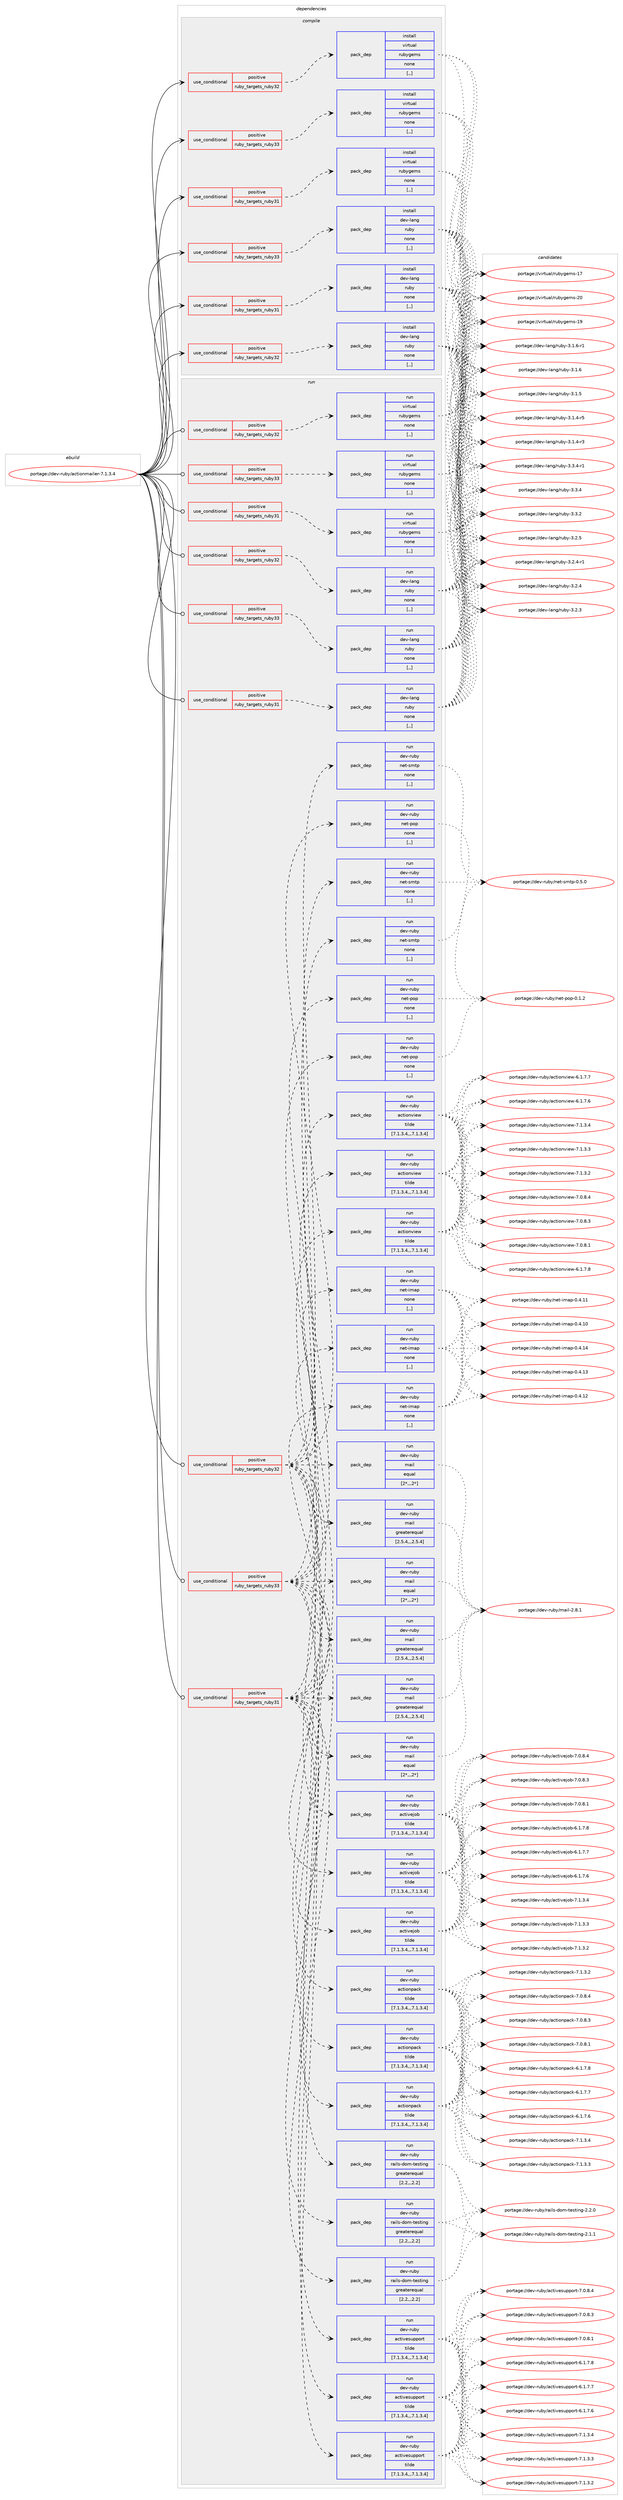 digraph prolog {

# *************
# Graph options
# *************

newrank=true;
concentrate=true;
compound=true;
graph [rankdir=LR,fontname=Helvetica,fontsize=10,ranksep=1.5];#, ranksep=2.5, nodesep=0.2];
edge  [arrowhead=vee];
node  [fontname=Helvetica,fontsize=10];

# **********
# The ebuild
# **********

subgraph cluster_leftcol {
color=gray;
label=<<i>ebuild</i>>;
id [label="portage://dev-ruby/actionmailer-7.1.3.4", color=red, width=4, href="../dev-ruby/actionmailer-7.1.3.4.svg"];
}

# ****************
# The dependencies
# ****************

subgraph cluster_midcol {
color=gray;
label=<<i>dependencies</i>>;
subgraph cluster_compile {
fillcolor="#eeeeee";
style=filled;
label=<<i>compile</i>>;
subgraph cond42987 {
dependency172934 [label=<<TABLE BORDER="0" CELLBORDER="1" CELLSPACING="0" CELLPADDING="4"><TR><TD ROWSPAN="3" CELLPADDING="10">use_conditional</TD></TR><TR><TD>positive</TD></TR><TR><TD>ruby_targets_ruby31</TD></TR></TABLE>>, shape=none, color=red];
subgraph pack128674 {
dependency172935 [label=<<TABLE BORDER="0" CELLBORDER="1" CELLSPACING="0" CELLPADDING="4" WIDTH="220"><TR><TD ROWSPAN="6" CELLPADDING="30">pack_dep</TD></TR><TR><TD WIDTH="110">install</TD></TR><TR><TD>dev-lang</TD></TR><TR><TD>ruby</TD></TR><TR><TD>none</TD></TR><TR><TD>[,,]</TD></TR></TABLE>>, shape=none, color=blue];
}
dependency172934:e -> dependency172935:w [weight=20,style="dashed",arrowhead="vee"];
}
id:e -> dependency172934:w [weight=20,style="solid",arrowhead="vee"];
subgraph cond42988 {
dependency172936 [label=<<TABLE BORDER="0" CELLBORDER="1" CELLSPACING="0" CELLPADDING="4"><TR><TD ROWSPAN="3" CELLPADDING="10">use_conditional</TD></TR><TR><TD>positive</TD></TR><TR><TD>ruby_targets_ruby31</TD></TR></TABLE>>, shape=none, color=red];
subgraph pack128675 {
dependency172937 [label=<<TABLE BORDER="0" CELLBORDER="1" CELLSPACING="0" CELLPADDING="4" WIDTH="220"><TR><TD ROWSPAN="6" CELLPADDING="30">pack_dep</TD></TR><TR><TD WIDTH="110">install</TD></TR><TR><TD>virtual</TD></TR><TR><TD>rubygems</TD></TR><TR><TD>none</TD></TR><TR><TD>[,,]</TD></TR></TABLE>>, shape=none, color=blue];
}
dependency172936:e -> dependency172937:w [weight=20,style="dashed",arrowhead="vee"];
}
id:e -> dependency172936:w [weight=20,style="solid",arrowhead="vee"];
subgraph cond42989 {
dependency172938 [label=<<TABLE BORDER="0" CELLBORDER="1" CELLSPACING="0" CELLPADDING="4"><TR><TD ROWSPAN="3" CELLPADDING="10">use_conditional</TD></TR><TR><TD>positive</TD></TR><TR><TD>ruby_targets_ruby32</TD></TR></TABLE>>, shape=none, color=red];
subgraph pack128676 {
dependency172939 [label=<<TABLE BORDER="0" CELLBORDER="1" CELLSPACING="0" CELLPADDING="4" WIDTH="220"><TR><TD ROWSPAN="6" CELLPADDING="30">pack_dep</TD></TR><TR><TD WIDTH="110">install</TD></TR><TR><TD>dev-lang</TD></TR><TR><TD>ruby</TD></TR><TR><TD>none</TD></TR><TR><TD>[,,]</TD></TR></TABLE>>, shape=none, color=blue];
}
dependency172938:e -> dependency172939:w [weight=20,style="dashed",arrowhead="vee"];
}
id:e -> dependency172938:w [weight=20,style="solid",arrowhead="vee"];
subgraph cond42990 {
dependency172940 [label=<<TABLE BORDER="0" CELLBORDER="1" CELLSPACING="0" CELLPADDING="4"><TR><TD ROWSPAN="3" CELLPADDING="10">use_conditional</TD></TR><TR><TD>positive</TD></TR><TR><TD>ruby_targets_ruby32</TD></TR></TABLE>>, shape=none, color=red];
subgraph pack128677 {
dependency172941 [label=<<TABLE BORDER="0" CELLBORDER="1" CELLSPACING="0" CELLPADDING="4" WIDTH="220"><TR><TD ROWSPAN="6" CELLPADDING="30">pack_dep</TD></TR><TR><TD WIDTH="110">install</TD></TR><TR><TD>virtual</TD></TR><TR><TD>rubygems</TD></TR><TR><TD>none</TD></TR><TR><TD>[,,]</TD></TR></TABLE>>, shape=none, color=blue];
}
dependency172940:e -> dependency172941:w [weight=20,style="dashed",arrowhead="vee"];
}
id:e -> dependency172940:w [weight=20,style="solid",arrowhead="vee"];
subgraph cond42991 {
dependency172942 [label=<<TABLE BORDER="0" CELLBORDER="1" CELLSPACING="0" CELLPADDING="4"><TR><TD ROWSPAN="3" CELLPADDING="10">use_conditional</TD></TR><TR><TD>positive</TD></TR><TR><TD>ruby_targets_ruby33</TD></TR></TABLE>>, shape=none, color=red];
subgraph pack128678 {
dependency172943 [label=<<TABLE BORDER="0" CELLBORDER="1" CELLSPACING="0" CELLPADDING="4" WIDTH="220"><TR><TD ROWSPAN="6" CELLPADDING="30">pack_dep</TD></TR><TR><TD WIDTH="110">install</TD></TR><TR><TD>dev-lang</TD></TR><TR><TD>ruby</TD></TR><TR><TD>none</TD></TR><TR><TD>[,,]</TD></TR></TABLE>>, shape=none, color=blue];
}
dependency172942:e -> dependency172943:w [weight=20,style="dashed",arrowhead="vee"];
}
id:e -> dependency172942:w [weight=20,style="solid",arrowhead="vee"];
subgraph cond42992 {
dependency172944 [label=<<TABLE BORDER="0" CELLBORDER="1" CELLSPACING="0" CELLPADDING="4"><TR><TD ROWSPAN="3" CELLPADDING="10">use_conditional</TD></TR><TR><TD>positive</TD></TR><TR><TD>ruby_targets_ruby33</TD></TR></TABLE>>, shape=none, color=red];
subgraph pack128679 {
dependency172945 [label=<<TABLE BORDER="0" CELLBORDER="1" CELLSPACING="0" CELLPADDING="4" WIDTH="220"><TR><TD ROWSPAN="6" CELLPADDING="30">pack_dep</TD></TR><TR><TD WIDTH="110">install</TD></TR><TR><TD>virtual</TD></TR><TR><TD>rubygems</TD></TR><TR><TD>none</TD></TR><TR><TD>[,,]</TD></TR></TABLE>>, shape=none, color=blue];
}
dependency172944:e -> dependency172945:w [weight=20,style="dashed",arrowhead="vee"];
}
id:e -> dependency172944:w [weight=20,style="solid",arrowhead="vee"];
}
subgraph cluster_compileandrun {
fillcolor="#eeeeee";
style=filled;
label=<<i>compile and run</i>>;
}
subgraph cluster_run {
fillcolor="#eeeeee";
style=filled;
label=<<i>run</i>>;
subgraph cond42993 {
dependency172946 [label=<<TABLE BORDER="0" CELLBORDER="1" CELLSPACING="0" CELLPADDING="4"><TR><TD ROWSPAN="3" CELLPADDING="10">use_conditional</TD></TR><TR><TD>positive</TD></TR><TR><TD>ruby_targets_ruby31</TD></TR></TABLE>>, shape=none, color=red];
subgraph pack128680 {
dependency172947 [label=<<TABLE BORDER="0" CELLBORDER="1" CELLSPACING="0" CELLPADDING="4" WIDTH="220"><TR><TD ROWSPAN="6" CELLPADDING="30">pack_dep</TD></TR><TR><TD WIDTH="110">run</TD></TR><TR><TD>dev-lang</TD></TR><TR><TD>ruby</TD></TR><TR><TD>none</TD></TR><TR><TD>[,,]</TD></TR></TABLE>>, shape=none, color=blue];
}
dependency172946:e -> dependency172947:w [weight=20,style="dashed",arrowhead="vee"];
}
id:e -> dependency172946:w [weight=20,style="solid",arrowhead="odot"];
subgraph cond42994 {
dependency172948 [label=<<TABLE BORDER="0" CELLBORDER="1" CELLSPACING="0" CELLPADDING="4"><TR><TD ROWSPAN="3" CELLPADDING="10">use_conditional</TD></TR><TR><TD>positive</TD></TR><TR><TD>ruby_targets_ruby31</TD></TR></TABLE>>, shape=none, color=red];
subgraph pack128681 {
dependency172949 [label=<<TABLE BORDER="0" CELLBORDER="1" CELLSPACING="0" CELLPADDING="4" WIDTH="220"><TR><TD ROWSPAN="6" CELLPADDING="30">pack_dep</TD></TR><TR><TD WIDTH="110">run</TD></TR><TR><TD>dev-ruby</TD></TR><TR><TD>actionpack</TD></TR><TR><TD>tilde</TD></TR><TR><TD>[7.1.3.4,,,7.1.3.4]</TD></TR></TABLE>>, shape=none, color=blue];
}
dependency172948:e -> dependency172949:w [weight=20,style="dashed",arrowhead="vee"];
subgraph pack128682 {
dependency172950 [label=<<TABLE BORDER="0" CELLBORDER="1" CELLSPACING="0" CELLPADDING="4" WIDTH="220"><TR><TD ROWSPAN="6" CELLPADDING="30">pack_dep</TD></TR><TR><TD WIDTH="110">run</TD></TR><TR><TD>dev-ruby</TD></TR><TR><TD>actionview</TD></TR><TR><TD>tilde</TD></TR><TR><TD>[7.1.3.4,,,7.1.3.4]</TD></TR></TABLE>>, shape=none, color=blue];
}
dependency172948:e -> dependency172950:w [weight=20,style="dashed",arrowhead="vee"];
subgraph pack128683 {
dependency172951 [label=<<TABLE BORDER="0" CELLBORDER="1" CELLSPACING="0" CELLPADDING="4" WIDTH="220"><TR><TD ROWSPAN="6" CELLPADDING="30">pack_dep</TD></TR><TR><TD WIDTH="110">run</TD></TR><TR><TD>dev-ruby</TD></TR><TR><TD>activejob</TD></TR><TR><TD>tilde</TD></TR><TR><TD>[7.1.3.4,,,7.1.3.4]</TD></TR></TABLE>>, shape=none, color=blue];
}
dependency172948:e -> dependency172951:w [weight=20,style="dashed",arrowhead="vee"];
subgraph pack128684 {
dependency172952 [label=<<TABLE BORDER="0" CELLBORDER="1" CELLSPACING="0" CELLPADDING="4" WIDTH="220"><TR><TD ROWSPAN="6" CELLPADDING="30">pack_dep</TD></TR><TR><TD WIDTH="110">run</TD></TR><TR><TD>dev-ruby</TD></TR><TR><TD>activesupport</TD></TR><TR><TD>tilde</TD></TR><TR><TD>[7.1.3.4,,,7.1.3.4]</TD></TR></TABLE>>, shape=none, color=blue];
}
dependency172948:e -> dependency172952:w [weight=20,style="dashed",arrowhead="vee"];
subgraph pack128685 {
dependency172953 [label=<<TABLE BORDER="0" CELLBORDER="1" CELLSPACING="0" CELLPADDING="4" WIDTH="220"><TR><TD ROWSPAN="6" CELLPADDING="30">pack_dep</TD></TR><TR><TD WIDTH="110">run</TD></TR><TR><TD>dev-ruby</TD></TR><TR><TD>mail</TD></TR><TR><TD>greaterequal</TD></TR><TR><TD>[2.5.4,,,2.5.4]</TD></TR></TABLE>>, shape=none, color=blue];
}
dependency172948:e -> dependency172953:w [weight=20,style="dashed",arrowhead="vee"];
subgraph pack128686 {
dependency172954 [label=<<TABLE BORDER="0" CELLBORDER="1" CELLSPACING="0" CELLPADDING="4" WIDTH="220"><TR><TD ROWSPAN="6" CELLPADDING="30">pack_dep</TD></TR><TR><TD WIDTH="110">run</TD></TR><TR><TD>dev-ruby</TD></TR><TR><TD>mail</TD></TR><TR><TD>equal</TD></TR><TR><TD>[2*,,,2*]</TD></TR></TABLE>>, shape=none, color=blue];
}
dependency172948:e -> dependency172954:w [weight=20,style="dashed",arrowhead="vee"];
subgraph pack128687 {
dependency172955 [label=<<TABLE BORDER="0" CELLBORDER="1" CELLSPACING="0" CELLPADDING="4" WIDTH="220"><TR><TD ROWSPAN="6" CELLPADDING="30">pack_dep</TD></TR><TR><TD WIDTH="110">run</TD></TR><TR><TD>dev-ruby</TD></TR><TR><TD>net-imap</TD></TR><TR><TD>none</TD></TR><TR><TD>[,,]</TD></TR></TABLE>>, shape=none, color=blue];
}
dependency172948:e -> dependency172955:w [weight=20,style="dashed",arrowhead="vee"];
subgraph pack128688 {
dependency172956 [label=<<TABLE BORDER="0" CELLBORDER="1" CELLSPACING="0" CELLPADDING="4" WIDTH="220"><TR><TD ROWSPAN="6" CELLPADDING="30">pack_dep</TD></TR><TR><TD WIDTH="110">run</TD></TR><TR><TD>dev-ruby</TD></TR><TR><TD>net-pop</TD></TR><TR><TD>none</TD></TR><TR><TD>[,,]</TD></TR></TABLE>>, shape=none, color=blue];
}
dependency172948:e -> dependency172956:w [weight=20,style="dashed",arrowhead="vee"];
subgraph pack128689 {
dependency172957 [label=<<TABLE BORDER="0" CELLBORDER="1" CELLSPACING="0" CELLPADDING="4" WIDTH="220"><TR><TD ROWSPAN="6" CELLPADDING="30">pack_dep</TD></TR><TR><TD WIDTH="110">run</TD></TR><TR><TD>dev-ruby</TD></TR><TR><TD>net-smtp</TD></TR><TR><TD>none</TD></TR><TR><TD>[,,]</TD></TR></TABLE>>, shape=none, color=blue];
}
dependency172948:e -> dependency172957:w [weight=20,style="dashed",arrowhead="vee"];
subgraph pack128690 {
dependency172958 [label=<<TABLE BORDER="0" CELLBORDER="1" CELLSPACING="0" CELLPADDING="4" WIDTH="220"><TR><TD ROWSPAN="6" CELLPADDING="30">pack_dep</TD></TR><TR><TD WIDTH="110">run</TD></TR><TR><TD>dev-ruby</TD></TR><TR><TD>rails-dom-testing</TD></TR><TR><TD>greaterequal</TD></TR><TR><TD>[2.2,,,2.2]</TD></TR></TABLE>>, shape=none, color=blue];
}
dependency172948:e -> dependency172958:w [weight=20,style="dashed",arrowhead="vee"];
}
id:e -> dependency172948:w [weight=20,style="solid",arrowhead="odot"];
subgraph cond42995 {
dependency172959 [label=<<TABLE BORDER="0" CELLBORDER="1" CELLSPACING="0" CELLPADDING="4"><TR><TD ROWSPAN="3" CELLPADDING="10">use_conditional</TD></TR><TR><TD>positive</TD></TR><TR><TD>ruby_targets_ruby31</TD></TR></TABLE>>, shape=none, color=red];
subgraph pack128691 {
dependency172960 [label=<<TABLE BORDER="0" CELLBORDER="1" CELLSPACING="0" CELLPADDING="4" WIDTH="220"><TR><TD ROWSPAN="6" CELLPADDING="30">pack_dep</TD></TR><TR><TD WIDTH="110">run</TD></TR><TR><TD>virtual</TD></TR><TR><TD>rubygems</TD></TR><TR><TD>none</TD></TR><TR><TD>[,,]</TD></TR></TABLE>>, shape=none, color=blue];
}
dependency172959:e -> dependency172960:w [weight=20,style="dashed",arrowhead="vee"];
}
id:e -> dependency172959:w [weight=20,style="solid",arrowhead="odot"];
subgraph cond42996 {
dependency172961 [label=<<TABLE BORDER="0" CELLBORDER="1" CELLSPACING="0" CELLPADDING="4"><TR><TD ROWSPAN="3" CELLPADDING="10">use_conditional</TD></TR><TR><TD>positive</TD></TR><TR><TD>ruby_targets_ruby32</TD></TR></TABLE>>, shape=none, color=red];
subgraph pack128692 {
dependency172962 [label=<<TABLE BORDER="0" CELLBORDER="1" CELLSPACING="0" CELLPADDING="4" WIDTH="220"><TR><TD ROWSPAN="6" CELLPADDING="30">pack_dep</TD></TR><TR><TD WIDTH="110">run</TD></TR><TR><TD>dev-lang</TD></TR><TR><TD>ruby</TD></TR><TR><TD>none</TD></TR><TR><TD>[,,]</TD></TR></TABLE>>, shape=none, color=blue];
}
dependency172961:e -> dependency172962:w [weight=20,style="dashed",arrowhead="vee"];
}
id:e -> dependency172961:w [weight=20,style="solid",arrowhead="odot"];
subgraph cond42997 {
dependency172963 [label=<<TABLE BORDER="0" CELLBORDER="1" CELLSPACING="0" CELLPADDING="4"><TR><TD ROWSPAN="3" CELLPADDING="10">use_conditional</TD></TR><TR><TD>positive</TD></TR><TR><TD>ruby_targets_ruby32</TD></TR></TABLE>>, shape=none, color=red];
subgraph pack128693 {
dependency172964 [label=<<TABLE BORDER="0" CELLBORDER="1" CELLSPACING="0" CELLPADDING="4" WIDTH="220"><TR><TD ROWSPAN="6" CELLPADDING="30">pack_dep</TD></TR><TR><TD WIDTH="110">run</TD></TR><TR><TD>dev-ruby</TD></TR><TR><TD>actionpack</TD></TR><TR><TD>tilde</TD></TR><TR><TD>[7.1.3.4,,,7.1.3.4]</TD></TR></TABLE>>, shape=none, color=blue];
}
dependency172963:e -> dependency172964:w [weight=20,style="dashed",arrowhead="vee"];
subgraph pack128694 {
dependency172965 [label=<<TABLE BORDER="0" CELLBORDER="1" CELLSPACING="0" CELLPADDING="4" WIDTH="220"><TR><TD ROWSPAN="6" CELLPADDING="30">pack_dep</TD></TR><TR><TD WIDTH="110">run</TD></TR><TR><TD>dev-ruby</TD></TR><TR><TD>actionview</TD></TR><TR><TD>tilde</TD></TR><TR><TD>[7.1.3.4,,,7.1.3.4]</TD></TR></TABLE>>, shape=none, color=blue];
}
dependency172963:e -> dependency172965:w [weight=20,style="dashed",arrowhead="vee"];
subgraph pack128695 {
dependency172966 [label=<<TABLE BORDER="0" CELLBORDER="1" CELLSPACING="0" CELLPADDING="4" WIDTH="220"><TR><TD ROWSPAN="6" CELLPADDING="30">pack_dep</TD></TR><TR><TD WIDTH="110">run</TD></TR><TR><TD>dev-ruby</TD></TR><TR><TD>activejob</TD></TR><TR><TD>tilde</TD></TR><TR><TD>[7.1.3.4,,,7.1.3.4]</TD></TR></TABLE>>, shape=none, color=blue];
}
dependency172963:e -> dependency172966:w [weight=20,style="dashed",arrowhead="vee"];
subgraph pack128696 {
dependency172967 [label=<<TABLE BORDER="0" CELLBORDER="1" CELLSPACING="0" CELLPADDING="4" WIDTH="220"><TR><TD ROWSPAN="6" CELLPADDING="30">pack_dep</TD></TR><TR><TD WIDTH="110">run</TD></TR><TR><TD>dev-ruby</TD></TR><TR><TD>activesupport</TD></TR><TR><TD>tilde</TD></TR><TR><TD>[7.1.3.4,,,7.1.3.4]</TD></TR></TABLE>>, shape=none, color=blue];
}
dependency172963:e -> dependency172967:w [weight=20,style="dashed",arrowhead="vee"];
subgraph pack128697 {
dependency172968 [label=<<TABLE BORDER="0" CELLBORDER="1" CELLSPACING="0" CELLPADDING="4" WIDTH="220"><TR><TD ROWSPAN="6" CELLPADDING="30">pack_dep</TD></TR><TR><TD WIDTH="110">run</TD></TR><TR><TD>dev-ruby</TD></TR><TR><TD>mail</TD></TR><TR><TD>greaterequal</TD></TR><TR><TD>[2.5.4,,,2.5.4]</TD></TR></TABLE>>, shape=none, color=blue];
}
dependency172963:e -> dependency172968:w [weight=20,style="dashed",arrowhead="vee"];
subgraph pack128698 {
dependency172969 [label=<<TABLE BORDER="0" CELLBORDER="1" CELLSPACING="0" CELLPADDING="4" WIDTH="220"><TR><TD ROWSPAN="6" CELLPADDING="30">pack_dep</TD></TR><TR><TD WIDTH="110">run</TD></TR><TR><TD>dev-ruby</TD></TR><TR><TD>mail</TD></TR><TR><TD>equal</TD></TR><TR><TD>[2*,,,2*]</TD></TR></TABLE>>, shape=none, color=blue];
}
dependency172963:e -> dependency172969:w [weight=20,style="dashed",arrowhead="vee"];
subgraph pack128699 {
dependency172970 [label=<<TABLE BORDER="0" CELLBORDER="1" CELLSPACING="0" CELLPADDING="4" WIDTH="220"><TR><TD ROWSPAN="6" CELLPADDING="30">pack_dep</TD></TR><TR><TD WIDTH="110">run</TD></TR><TR><TD>dev-ruby</TD></TR><TR><TD>net-imap</TD></TR><TR><TD>none</TD></TR><TR><TD>[,,]</TD></TR></TABLE>>, shape=none, color=blue];
}
dependency172963:e -> dependency172970:w [weight=20,style="dashed",arrowhead="vee"];
subgraph pack128700 {
dependency172971 [label=<<TABLE BORDER="0" CELLBORDER="1" CELLSPACING="0" CELLPADDING="4" WIDTH="220"><TR><TD ROWSPAN="6" CELLPADDING="30">pack_dep</TD></TR><TR><TD WIDTH="110">run</TD></TR><TR><TD>dev-ruby</TD></TR><TR><TD>net-pop</TD></TR><TR><TD>none</TD></TR><TR><TD>[,,]</TD></TR></TABLE>>, shape=none, color=blue];
}
dependency172963:e -> dependency172971:w [weight=20,style="dashed",arrowhead="vee"];
subgraph pack128701 {
dependency172972 [label=<<TABLE BORDER="0" CELLBORDER="1" CELLSPACING="0" CELLPADDING="4" WIDTH="220"><TR><TD ROWSPAN="6" CELLPADDING="30">pack_dep</TD></TR><TR><TD WIDTH="110">run</TD></TR><TR><TD>dev-ruby</TD></TR><TR><TD>net-smtp</TD></TR><TR><TD>none</TD></TR><TR><TD>[,,]</TD></TR></TABLE>>, shape=none, color=blue];
}
dependency172963:e -> dependency172972:w [weight=20,style="dashed",arrowhead="vee"];
subgraph pack128702 {
dependency172973 [label=<<TABLE BORDER="0" CELLBORDER="1" CELLSPACING="0" CELLPADDING="4" WIDTH="220"><TR><TD ROWSPAN="6" CELLPADDING="30">pack_dep</TD></TR><TR><TD WIDTH="110">run</TD></TR><TR><TD>dev-ruby</TD></TR><TR><TD>rails-dom-testing</TD></TR><TR><TD>greaterequal</TD></TR><TR><TD>[2.2,,,2.2]</TD></TR></TABLE>>, shape=none, color=blue];
}
dependency172963:e -> dependency172973:w [weight=20,style="dashed",arrowhead="vee"];
}
id:e -> dependency172963:w [weight=20,style="solid",arrowhead="odot"];
subgraph cond42998 {
dependency172974 [label=<<TABLE BORDER="0" CELLBORDER="1" CELLSPACING="0" CELLPADDING="4"><TR><TD ROWSPAN="3" CELLPADDING="10">use_conditional</TD></TR><TR><TD>positive</TD></TR><TR><TD>ruby_targets_ruby32</TD></TR></TABLE>>, shape=none, color=red];
subgraph pack128703 {
dependency172975 [label=<<TABLE BORDER="0" CELLBORDER="1" CELLSPACING="0" CELLPADDING="4" WIDTH="220"><TR><TD ROWSPAN="6" CELLPADDING="30">pack_dep</TD></TR><TR><TD WIDTH="110">run</TD></TR><TR><TD>virtual</TD></TR><TR><TD>rubygems</TD></TR><TR><TD>none</TD></TR><TR><TD>[,,]</TD></TR></TABLE>>, shape=none, color=blue];
}
dependency172974:e -> dependency172975:w [weight=20,style="dashed",arrowhead="vee"];
}
id:e -> dependency172974:w [weight=20,style="solid",arrowhead="odot"];
subgraph cond42999 {
dependency172976 [label=<<TABLE BORDER="0" CELLBORDER="1" CELLSPACING="0" CELLPADDING="4"><TR><TD ROWSPAN="3" CELLPADDING="10">use_conditional</TD></TR><TR><TD>positive</TD></TR><TR><TD>ruby_targets_ruby33</TD></TR></TABLE>>, shape=none, color=red];
subgraph pack128704 {
dependency172977 [label=<<TABLE BORDER="0" CELLBORDER="1" CELLSPACING="0" CELLPADDING="4" WIDTH="220"><TR><TD ROWSPAN="6" CELLPADDING="30">pack_dep</TD></TR><TR><TD WIDTH="110">run</TD></TR><TR><TD>dev-lang</TD></TR><TR><TD>ruby</TD></TR><TR><TD>none</TD></TR><TR><TD>[,,]</TD></TR></TABLE>>, shape=none, color=blue];
}
dependency172976:e -> dependency172977:w [weight=20,style="dashed",arrowhead="vee"];
}
id:e -> dependency172976:w [weight=20,style="solid",arrowhead="odot"];
subgraph cond43000 {
dependency172978 [label=<<TABLE BORDER="0" CELLBORDER="1" CELLSPACING="0" CELLPADDING="4"><TR><TD ROWSPAN="3" CELLPADDING="10">use_conditional</TD></TR><TR><TD>positive</TD></TR><TR><TD>ruby_targets_ruby33</TD></TR></TABLE>>, shape=none, color=red];
subgraph pack128705 {
dependency172979 [label=<<TABLE BORDER="0" CELLBORDER="1" CELLSPACING="0" CELLPADDING="4" WIDTH="220"><TR><TD ROWSPAN="6" CELLPADDING="30">pack_dep</TD></TR><TR><TD WIDTH="110">run</TD></TR><TR><TD>dev-ruby</TD></TR><TR><TD>actionpack</TD></TR><TR><TD>tilde</TD></TR><TR><TD>[7.1.3.4,,,7.1.3.4]</TD></TR></TABLE>>, shape=none, color=blue];
}
dependency172978:e -> dependency172979:w [weight=20,style="dashed",arrowhead="vee"];
subgraph pack128706 {
dependency172980 [label=<<TABLE BORDER="0" CELLBORDER="1" CELLSPACING="0" CELLPADDING="4" WIDTH="220"><TR><TD ROWSPAN="6" CELLPADDING="30">pack_dep</TD></TR><TR><TD WIDTH="110">run</TD></TR><TR><TD>dev-ruby</TD></TR><TR><TD>actionview</TD></TR><TR><TD>tilde</TD></TR><TR><TD>[7.1.3.4,,,7.1.3.4]</TD></TR></TABLE>>, shape=none, color=blue];
}
dependency172978:e -> dependency172980:w [weight=20,style="dashed",arrowhead="vee"];
subgraph pack128707 {
dependency172981 [label=<<TABLE BORDER="0" CELLBORDER="1" CELLSPACING="0" CELLPADDING="4" WIDTH="220"><TR><TD ROWSPAN="6" CELLPADDING="30">pack_dep</TD></TR><TR><TD WIDTH="110">run</TD></TR><TR><TD>dev-ruby</TD></TR><TR><TD>activejob</TD></TR><TR><TD>tilde</TD></TR><TR><TD>[7.1.3.4,,,7.1.3.4]</TD></TR></TABLE>>, shape=none, color=blue];
}
dependency172978:e -> dependency172981:w [weight=20,style="dashed",arrowhead="vee"];
subgraph pack128708 {
dependency172982 [label=<<TABLE BORDER="0" CELLBORDER="1" CELLSPACING="0" CELLPADDING="4" WIDTH="220"><TR><TD ROWSPAN="6" CELLPADDING="30">pack_dep</TD></TR><TR><TD WIDTH="110">run</TD></TR><TR><TD>dev-ruby</TD></TR><TR><TD>activesupport</TD></TR><TR><TD>tilde</TD></TR><TR><TD>[7.1.3.4,,,7.1.3.4]</TD></TR></TABLE>>, shape=none, color=blue];
}
dependency172978:e -> dependency172982:w [weight=20,style="dashed",arrowhead="vee"];
subgraph pack128709 {
dependency172983 [label=<<TABLE BORDER="0" CELLBORDER="1" CELLSPACING="0" CELLPADDING="4" WIDTH="220"><TR><TD ROWSPAN="6" CELLPADDING="30">pack_dep</TD></TR><TR><TD WIDTH="110">run</TD></TR><TR><TD>dev-ruby</TD></TR><TR><TD>mail</TD></TR><TR><TD>greaterequal</TD></TR><TR><TD>[2.5.4,,,2.5.4]</TD></TR></TABLE>>, shape=none, color=blue];
}
dependency172978:e -> dependency172983:w [weight=20,style="dashed",arrowhead="vee"];
subgraph pack128710 {
dependency172984 [label=<<TABLE BORDER="0" CELLBORDER="1" CELLSPACING="0" CELLPADDING="4" WIDTH="220"><TR><TD ROWSPAN="6" CELLPADDING="30">pack_dep</TD></TR><TR><TD WIDTH="110">run</TD></TR><TR><TD>dev-ruby</TD></TR><TR><TD>mail</TD></TR><TR><TD>equal</TD></TR><TR><TD>[2*,,,2*]</TD></TR></TABLE>>, shape=none, color=blue];
}
dependency172978:e -> dependency172984:w [weight=20,style="dashed",arrowhead="vee"];
subgraph pack128711 {
dependency172985 [label=<<TABLE BORDER="0" CELLBORDER="1" CELLSPACING="0" CELLPADDING="4" WIDTH="220"><TR><TD ROWSPAN="6" CELLPADDING="30">pack_dep</TD></TR><TR><TD WIDTH="110">run</TD></TR><TR><TD>dev-ruby</TD></TR><TR><TD>net-imap</TD></TR><TR><TD>none</TD></TR><TR><TD>[,,]</TD></TR></TABLE>>, shape=none, color=blue];
}
dependency172978:e -> dependency172985:w [weight=20,style="dashed",arrowhead="vee"];
subgraph pack128712 {
dependency172986 [label=<<TABLE BORDER="0" CELLBORDER="1" CELLSPACING="0" CELLPADDING="4" WIDTH="220"><TR><TD ROWSPAN="6" CELLPADDING="30">pack_dep</TD></TR><TR><TD WIDTH="110">run</TD></TR><TR><TD>dev-ruby</TD></TR><TR><TD>net-pop</TD></TR><TR><TD>none</TD></TR><TR><TD>[,,]</TD></TR></TABLE>>, shape=none, color=blue];
}
dependency172978:e -> dependency172986:w [weight=20,style="dashed",arrowhead="vee"];
subgraph pack128713 {
dependency172987 [label=<<TABLE BORDER="0" CELLBORDER="1" CELLSPACING="0" CELLPADDING="4" WIDTH="220"><TR><TD ROWSPAN="6" CELLPADDING="30">pack_dep</TD></TR><TR><TD WIDTH="110">run</TD></TR><TR><TD>dev-ruby</TD></TR><TR><TD>net-smtp</TD></TR><TR><TD>none</TD></TR><TR><TD>[,,]</TD></TR></TABLE>>, shape=none, color=blue];
}
dependency172978:e -> dependency172987:w [weight=20,style="dashed",arrowhead="vee"];
subgraph pack128714 {
dependency172988 [label=<<TABLE BORDER="0" CELLBORDER="1" CELLSPACING="0" CELLPADDING="4" WIDTH="220"><TR><TD ROWSPAN="6" CELLPADDING="30">pack_dep</TD></TR><TR><TD WIDTH="110">run</TD></TR><TR><TD>dev-ruby</TD></TR><TR><TD>rails-dom-testing</TD></TR><TR><TD>greaterequal</TD></TR><TR><TD>[2.2,,,2.2]</TD></TR></TABLE>>, shape=none, color=blue];
}
dependency172978:e -> dependency172988:w [weight=20,style="dashed",arrowhead="vee"];
}
id:e -> dependency172978:w [weight=20,style="solid",arrowhead="odot"];
subgraph cond43001 {
dependency172989 [label=<<TABLE BORDER="0" CELLBORDER="1" CELLSPACING="0" CELLPADDING="4"><TR><TD ROWSPAN="3" CELLPADDING="10">use_conditional</TD></TR><TR><TD>positive</TD></TR><TR><TD>ruby_targets_ruby33</TD></TR></TABLE>>, shape=none, color=red];
subgraph pack128715 {
dependency172990 [label=<<TABLE BORDER="0" CELLBORDER="1" CELLSPACING="0" CELLPADDING="4" WIDTH="220"><TR><TD ROWSPAN="6" CELLPADDING="30">pack_dep</TD></TR><TR><TD WIDTH="110">run</TD></TR><TR><TD>virtual</TD></TR><TR><TD>rubygems</TD></TR><TR><TD>none</TD></TR><TR><TD>[,,]</TD></TR></TABLE>>, shape=none, color=blue];
}
dependency172989:e -> dependency172990:w [weight=20,style="dashed",arrowhead="vee"];
}
id:e -> dependency172989:w [weight=20,style="solid",arrowhead="odot"];
}
}

# **************
# The candidates
# **************

subgraph cluster_choices {
rank=same;
color=gray;
label=<<i>candidates</i>>;

subgraph choice128674 {
color=black;
nodesep=1;
choice100101118451089711010347114117981214551465146524511449 [label="portage://dev-lang/ruby-3.3.4-r1", color=red, width=4,href="../dev-lang/ruby-3.3.4-r1.svg"];
choice10010111845108971101034711411798121455146514652 [label="portage://dev-lang/ruby-3.3.4", color=red, width=4,href="../dev-lang/ruby-3.3.4.svg"];
choice10010111845108971101034711411798121455146514650 [label="portage://dev-lang/ruby-3.3.2", color=red, width=4,href="../dev-lang/ruby-3.3.2.svg"];
choice10010111845108971101034711411798121455146504653 [label="portage://dev-lang/ruby-3.2.5", color=red, width=4,href="../dev-lang/ruby-3.2.5.svg"];
choice100101118451089711010347114117981214551465046524511449 [label="portage://dev-lang/ruby-3.2.4-r1", color=red, width=4,href="../dev-lang/ruby-3.2.4-r1.svg"];
choice10010111845108971101034711411798121455146504652 [label="portage://dev-lang/ruby-3.2.4", color=red, width=4,href="../dev-lang/ruby-3.2.4.svg"];
choice10010111845108971101034711411798121455146504651 [label="portage://dev-lang/ruby-3.2.3", color=red, width=4,href="../dev-lang/ruby-3.2.3.svg"];
choice100101118451089711010347114117981214551464946544511449 [label="portage://dev-lang/ruby-3.1.6-r1", color=red, width=4,href="../dev-lang/ruby-3.1.6-r1.svg"];
choice10010111845108971101034711411798121455146494654 [label="portage://dev-lang/ruby-3.1.6", color=red, width=4,href="../dev-lang/ruby-3.1.6.svg"];
choice10010111845108971101034711411798121455146494653 [label="portage://dev-lang/ruby-3.1.5", color=red, width=4,href="../dev-lang/ruby-3.1.5.svg"];
choice100101118451089711010347114117981214551464946524511453 [label="portage://dev-lang/ruby-3.1.4-r5", color=red, width=4,href="../dev-lang/ruby-3.1.4-r5.svg"];
choice100101118451089711010347114117981214551464946524511451 [label="portage://dev-lang/ruby-3.1.4-r3", color=red, width=4,href="../dev-lang/ruby-3.1.4-r3.svg"];
dependency172935:e -> choice100101118451089711010347114117981214551465146524511449:w [style=dotted,weight="100"];
dependency172935:e -> choice10010111845108971101034711411798121455146514652:w [style=dotted,weight="100"];
dependency172935:e -> choice10010111845108971101034711411798121455146514650:w [style=dotted,weight="100"];
dependency172935:e -> choice10010111845108971101034711411798121455146504653:w [style=dotted,weight="100"];
dependency172935:e -> choice100101118451089711010347114117981214551465046524511449:w [style=dotted,weight="100"];
dependency172935:e -> choice10010111845108971101034711411798121455146504652:w [style=dotted,weight="100"];
dependency172935:e -> choice10010111845108971101034711411798121455146504651:w [style=dotted,weight="100"];
dependency172935:e -> choice100101118451089711010347114117981214551464946544511449:w [style=dotted,weight="100"];
dependency172935:e -> choice10010111845108971101034711411798121455146494654:w [style=dotted,weight="100"];
dependency172935:e -> choice10010111845108971101034711411798121455146494653:w [style=dotted,weight="100"];
dependency172935:e -> choice100101118451089711010347114117981214551464946524511453:w [style=dotted,weight="100"];
dependency172935:e -> choice100101118451089711010347114117981214551464946524511451:w [style=dotted,weight="100"];
}
subgraph choice128675 {
color=black;
nodesep=1;
choice118105114116117971084711411798121103101109115455048 [label="portage://virtual/rubygems-20", color=red, width=4,href="../virtual/rubygems-20.svg"];
choice118105114116117971084711411798121103101109115454957 [label="portage://virtual/rubygems-19", color=red, width=4,href="../virtual/rubygems-19.svg"];
choice118105114116117971084711411798121103101109115454955 [label="portage://virtual/rubygems-17", color=red, width=4,href="../virtual/rubygems-17.svg"];
dependency172937:e -> choice118105114116117971084711411798121103101109115455048:w [style=dotted,weight="100"];
dependency172937:e -> choice118105114116117971084711411798121103101109115454957:w [style=dotted,weight="100"];
dependency172937:e -> choice118105114116117971084711411798121103101109115454955:w [style=dotted,weight="100"];
}
subgraph choice128676 {
color=black;
nodesep=1;
choice100101118451089711010347114117981214551465146524511449 [label="portage://dev-lang/ruby-3.3.4-r1", color=red, width=4,href="../dev-lang/ruby-3.3.4-r1.svg"];
choice10010111845108971101034711411798121455146514652 [label="portage://dev-lang/ruby-3.3.4", color=red, width=4,href="../dev-lang/ruby-3.3.4.svg"];
choice10010111845108971101034711411798121455146514650 [label="portage://dev-lang/ruby-3.3.2", color=red, width=4,href="../dev-lang/ruby-3.3.2.svg"];
choice10010111845108971101034711411798121455146504653 [label="portage://dev-lang/ruby-3.2.5", color=red, width=4,href="../dev-lang/ruby-3.2.5.svg"];
choice100101118451089711010347114117981214551465046524511449 [label="portage://dev-lang/ruby-3.2.4-r1", color=red, width=4,href="../dev-lang/ruby-3.2.4-r1.svg"];
choice10010111845108971101034711411798121455146504652 [label="portage://dev-lang/ruby-3.2.4", color=red, width=4,href="../dev-lang/ruby-3.2.4.svg"];
choice10010111845108971101034711411798121455146504651 [label="portage://dev-lang/ruby-3.2.3", color=red, width=4,href="../dev-lang/ruby-3.2.3.svg"];
choice100101118451089711010347114117981214551464946544511449 [label="portage://dev-lang/ruby-3.1.6-r1", color=red, width=4,href="../dev-lang/ruby-3.1.6-r1.svg"];
choice10010111845108971101034711411798121455146494654 [label="portage://dev-lang/ruby-3.1.6", color=red, width=4,href="../dev-lang/ruby-3.1.6.svg"];
choice10010111845108971101034711411798121455146494653 [label="portage://dev-lang/ruby-3.1.5", color=red, width=4,href="../dev-lang/ruby-3.1.5.svg"];
choice100101118451089711010347114117981214551464946524511453 [label="portage://dev-lang/ruby-3.1.4-r5", color=red, width=4,href="../dev-lang/ruby-3.1.4-r5.svg"];
choice100101118451089711010347114117981214551464946524511451 [label="portage://dev-lang/ruby-3.1.4-r3", color=red, width=4,href="../dev-lang/ruby-3.1.4-r3.svg"];
dependency172939:e -> choice100101118451089711010347114117981214551465146524511449:w [style=dotted,weight="100"];
dependency172939:e -> choice10010111845108971101034711411798121455146514652:w [style=dotted,weight="100"];
dependency172939:e -> choice10010111845108971101034711411798121455146514650:w [style=dotted,weight="100"];
dependency172939:e -> choice10010111845108971101034711411798121455146504653:w [style=dotted,weight="100"];
dependency172939:e -> choice100101118451089711010347114117981214551465046524511449:w [style=dotted,weight="100"];
dependency172939:e -> choice10010111845108971101034711411798121455146504652:w [style=dotted,weight="100"];
dependency172939:e -> choice10010111845108971101034711411798121455146504651:w [style=dotted,weight="100"];
dependency172939:e -> choice100101118451089711010347114117981214551464946544511449:w [style=dotted,weight="100"];
dependency172939:e -> choice10010111845108971101034711411798121455146494654:w [style=dotted,weight="100"];
dependency172939:e -> choice10010111845108971101034711411798121455146494653:w [style=dotted,weight="100"];
dependency172939:e -> choice100101118451089711010347114117981214551464946524511453:w [style=dotted,weight="100"];
dependency172939:e -> choice100101118451089711010347114117981214551464946524511451:w [style=dotted,weight="100"];
}
subgraph choice128677 {
color=black;
nodesep=1;
choice118105114116117971084711411798121103101109115455048 [label="portage://virtual/rubygems-20", color=red, width=4,href="../virtual/rubygems-20.svg"];
choice118105114116117971084711411798121103101109115454957 [label="portage://virtual/rubygems-19", color=red, width=4,href="../virtual/rubygems-19.svg"];
choice118105114116117971084711411798121103101109115454955 [label="portage://virtual/rubygems-17", color=red, width=4,href="../virtual/rubygems-17.svg"];
dependency172941:e -> choice118105114116117971084711411798121103101109115455048:w [style=dotted,weight="100"];
dependency172941:e -> choice118105114116117971084711411798121103101109115454957:w [style=dotted,weight="100"];
dependency172941:e -> choice118105114116117971084711411798121103101109115454955:w [style=dotted,weight="100"];
}
subgraph choice128678 {
color=black;
nodesep=1;
choice100101118451089711010347114117981214551465146524511449 [label="portage://dev-lang/ruby-3.3.4-r1", color=red, width=4,href="../dev-lang/ruby-3.3.4-r1.svg"];
choice10010111845108971101034711411798121455146514652 [label="portage://dev-lang/ruby-3.3.4", color=red, width=4,href="../dev-lang/ruby-3.3.4.svg"];
choice10010111845108971101034711411798121455146514650 [label="portage://dev-lang/ruby-3.3.2", color=red, width=4,href="../dev-lang/ruby-3.3.2.svg"];
choice10010111845108971101034711411798121455146504653 [label="portage://dev-lang/ruby-3.2.5", color=red, width=4,href="../dev-lang/ruby-3.2.5.svg"];
choice100101118451089711010347114117981214551465046524511449 [label="portage://dev-lang/ruby-3.2.4-r1", color=red, width=4,href="../dev-lang/ruby-3.2.4-r1.svg"];
choice10010111845108971101034711411798121455146504652 [label="portage://dev-lang/ruby-3.2.4", color=red, width=4,href="../dev-lang/ruby-3.2.4.svg"];
choice10010111845108971101034711411798121455146504651 [label="portage://dev-lang/ruby-3.2.3", color=red, width=4,href="../dev-lang/ruby-3.2.3.svg"];
choice100101118451089711010347114117981214551464946544511449 [label="portage://dev-lang/ruby-3.1.6-r1", color=red, width=4,href="../dev-lang/ruby-3.1.6-r1.svg"];
choice10010111845108971101034711411798121455146494654 [label="portage://dev-lang/ruby-3.1.6", color=red, width=4,href="../dev-lang/ruby-3.1.6.svg"];
choice10010111845108971101034711411798121455146494653 [label="portage://dev-lang/ruby-3.1.5", color=red, width=4,href="../dev-lang/ruby-3.1.5.svg"];
choice100101118451089711010347114117981214551464946524511453 [label="portage://dev-lang/ruby-3.1.4-r5", color=red, width=4,href="../dev-lang/ruby-3.1.4-r5.svg"];
choice100101118451089711010347114117981214551464946524511451 [label="portage://dev-lang/ruby-3.1.4-r3", color=red, width=4,href="../dev-lang/ruby-3.1.4-r3.svg"];
dependency172943:e -> choice100101118451089711010347114117981214551465146524511449:w [style=dotted,weight="100"];
dependency172943:e -> choice10010111845108971101034711411798121455146514652:w [style=dotted,weight="100"];
dependency172943:e -> choice10010111845108971101034711411798121455146514650:w [style=dotted,weight="100"];
dependency172943:e -> choice10010111845108971101034711411798121455146504653:w [style=dotted,weight="100"];
dependency172943:e -> choice100101118451089711010347114117981214551465046524511449:w [style=dotted,weight="100"];
dependency172943:e -> choice10010111845108971101034711411798121455146504652:w [style=dotted,weight="100"];
dependency172943:e -> choice10010111845108971101034711411798121455146504651:w [style=dotted,weight="100"];
dependency172943:e -> choice100101118451089711010347114117981214551464946544511449:w [style=dotted,weight="100"];
dependency172943:e -> choice10010111845108971101034711411798121455146494654:w [style=dotted,weight="100"];
dependency172943:e -> choice10010111845108971101034711411798121455146494653:w [style=dotted,weight="100"];
dependency172943:e -> choice100101118451089711010347114117981214551464946524511453:w [style=dotted,weight="100"];
dependency172943:e -> choice100101118451089711010347114117981214551464946524511451:w [style=dotted,weight="100"];
}
subgraph choice128679 {
color=black;
nodesep=1;
choice118105114116117971084711411798121103101109115455048 [label="portage://virtual/rubygems-20", color=red, width=4,href="../virtual/rubygems-20.svg"];
choice118105114116117971084711411798121103101109115454957 [label="portage://virtual/rubygems-19", color=red, width=4,href="../virtual/rubygems-19.svg"];
choice118105114116117971084711411798121103101109115454955 [label="portage://virtual/rubygems-17", color=red, width=4,href="../virtual/rubygems-17.svg"];
dependency172945:e -> choice118105114116117971084711411798121103101109115455048:w [style=dotted,weight="100"];
dependency172945:e -> choice118105114116117971084711411798121103101109115454957:w [style=dotted,weight="100"];
dependency172945:e -> choice118105114116117971084711411798121103101109115454955:w [style=dotted,weight="100"];
}
subgraph choice128680 {
color=black;
nodesep=1;
choice100101118451089711010347114117981214551465146524511449 [label="portage://dev-lang/ruby-3.3.4-r1", color=red, width=4,href="../dev-lang/ruby-3.3.4-r1.svg"];
choice10010111845108971101034711411798121455146514652 [label="portage://dev-lang/ruby-3.3.4", color=red, width=4,href="../dev-lang/ruby-3.3.4.svg"];
choice10010111845108971101034711411798121455146514650 [label="portage://dev-lang/ruby-3.3.2", color=red, width=4,href="../dev-lang/ruby-3.3.2.svg"];
choice10010111845108971101034711411798121455146504653 [label="portage://dev-lang/ruby-3.2.5", color=red, width=4,href="../dev-lang/ruby-3.2.5.svg"];
choice100101118451089711010347114117981214551465046524511449 [label="portage://dev-lang/ruby-3.2.4-r1", color=red, width=4,href="../dev-lang/ruby-3.2.4-r1.svg"];
choice10010111845108971101034711411798121455146504652 [label="portage://dev-lang/ruby-3.2.4", color=red, width=4,href="../dev-lang/ruby-3.2.4.svg"];
choice10010111845108971101034711411798121455146504651 [label="portage://dev-lang/ruby-3.2.3", color=red, width=4,href="../dev-lang/ruby-3.2.3.svg"];
choice100101118451089711010347114117981214551464946544511449 [label="portage://dev-lang/ruby-3.1.6-r1", color=red, width=4,href="../dev-lang/ruby-3.1.6-r1.svg"];
choice10010111845108971101034711411798121455146494654 [label="portage://dev-lang/ruby-3.1.6", color=red, width=4,href="../dev-lang/ruby-3.1.6.svg"];
choice10010111845108971101034711411798121455146494653 [label="portage://dev-lang/ruby-3.1.5", color=red, width=4,href="../dev-lang/ruby-3.1.5.svg"];
choice100101118451089711010347114117981214551464946524511453 [label="portage://dev-lang/ruby-3.1.4-r5", color=red, width=4,href="../dev-lang/ruby-3.1.4-r5.svg"];
choice100101118451089711010347114117981214551464946524511451 [label="portage://dev-lang/ruby-3.1.4-r3", color=red, width=4,href="../dev-lang/ruby-3.1.4-r3.svg"];
dependency172947:e -> choice100101118451089711010347114117981214551465146524511449:w [style=dotted,weight="100"];
dependency172947:e -> choice10010111845108971101034711411798121455146514652:w [style=dotted,weight="100"];
dependency172947:e -> choice10010111845108971101034711411798121455146514650:w [style=dotted,weight="100"];
dependency172947:e -> choice10010111845108971101034711411798121455146504653:w [style=dotted,weight="100"];
dependency172947:e -> choice100101118451089711010347114117981214551465046524511449:w [style=dotted,weight="100"];
dependency172947:e -> choice10010111845108971101034711411798121455146504652:w [style=dotted,weight="100"];
dependency172947:e -> choice10010111845108971101034711411798121455146504651:w [style=dotted,weight="100"];
dependency172947:e -> choice100101118451089711010347114117981214551464946544511449:w [style=dotted,weight="100"];
dependency172947:e -> choice10010111845108971101034711411798121455146494654:w [style=dotted,weight="100"];
dependency172947:e -> choice10010111845108971101034711411798121455146494653:w [style=dotted,weight="100"];
dependency172947:e -> choice100101118451089711010347114117981214551464946524511453:w [style=dotted,weight="100"];
dependency172947:e -> choice100101118451089711010347114117981214551464946524511451:w [style=dotted,weight="100"];
}
subgraph choice128681 {
color=black;
nodesep=1;
choice100101118451141179812147979911610511111011297991074555464946514652 [label="portage://dev-ruby/actionpack-7.1.3.4", color=red, width=4,href="../dev-ruby/actionpack-7.1.3.4.svg"];
choice100101118451141179812147979911610511111011297991074555464946514651 [label="portage://dev-ruby/actionpack-7.1.3.3", color=red, width=4,href="../dev-ruby/actionpack-7.1.3.3.svg"];
choice100101118451141179812147979911610511111011297991074555464946514650 [label="portage://dev-ruby/actionpack-7.1.3.2", color=red, width=4,href="../dev-ruby/actionpack-7.1.3.2.svg"];
choice100101118451141179812147979911610511111011297991074555464846564652 [label="portage://dev-ruby/actionpack-7.0.8.4", color=red, width=4,href="../dev-ruby/actionpack-7.0.8.4.svg"];
choice100101118451141179812147979911610511111011297991074555464846564651 [label="portage://dev-ruby/actionpack-7.0.8.3", color=red, width=4,href="../dev-ruby/actionpack-7.0.8.3.svg"];
choice100101118451141179812147979911610511111011297991074555464846564649 [label="portage://dev-ruby/actionpack-7.0.8.1", color=red, width=4,href="../dev-ruby/actionpack-7.0.8.1.svg"];
choice100101118451141179812147979911610511111011297991074554464946554656 [label="portage://dev-ruby/actionpack-6.1.7.8", color=red, width=4,href="../dev-ruby/actionpack-6.1.7.8.svg"];
choice100101118451141179812147979911610511111011297991074554464946554655 [label="portage://dev-ruby/actionpack-6.1.7.7", color=red, width=4,href="../dev-ruby/actionpack-6.1.7.7.svg"];
choice100101118451141179812147979911610511111011297991074554464946554654 [label="portage://dev-ruby/actionpack-6.1.7.6", color=red, width=4,href="../dev-ruby/actionpack-6.1.7.6.svg"];
dependency172949:e -> choice100101118451141179812147979911610511111011297991074555464946514652:w [style=dotted,weight="100"];
dependency172949:e -> choice100101118451141179812147979911610511111011297991074555464946514651:w [style=dotted,weight="100"];
dependency172949:e -> choice100101118451141179812147979911610511111011297991074555464946514650:w [style=dotted,weight="100"];
dependency172949:e -> choice100101118451141179812147979911610511111011297991074555464846564652:w [style=dotted,weight="100"];
dependency172949:e -> choice100101118451141179812147979911610511111011297991074555464846564651:w [style=dotted,weight="100"];
dependency172949:e -> choice100101118451141179812147979911610511111011297991074555464846564649:w [style=dotted,weight="100"];
dependency172949:e -> choice100101118451141179812147979911610511111011297991074554464946554656:w [style=dotted,weight="100"];
dependency172949:e -> choice100101118451141179812147979911610511111011297991074554464946554655:w [style=dotted,weight="100"];
dependency172949:e -> choice100101118451141179812147979911610511111011297991074554464946554654:w [style=dotted,weight="100"];
}
subgraph choice128682 {
color=black;
nodesep=1;
choice10010111845114117981214797991161051111101181051011194555464946514652 [label="portage://dev-ruby/actionview-7.1.3.4", color=red, width=4,href="../dev-ruby/actionview-7.1.3.4.svg"];
choice10010111845114117981214797991161051111101181051011194555464946514651 [label="portage://dev-ruby/actionview-7.1.3.3", color=red, width=4,href="../dev-ruby/actionview-7.1.3.3.svg"];
choice10010111845114117981214797991161051111101181051011194555464946514650 [label="portage://dev-ruby/actionview-7.1.3.2", color=red, width=4,href="../dev-ruby/actionview-7.1.3.2.svg"];
choice10010111845114117981214797991161051111101181051011194555464846564652 [label="portage://dev-ruby/actionview-7.0.8.4", color=red, width=4,href="../dev-ruby/actionview-7.0.8.4.svg"];
choice10010111845114117981214797991161051111101181051011194555464846564651 [label="portage://dev-ruby/actionview-7.0.8.3", color=red, width=4,href="../dev-ruby/actionview-7.0.8.3.svg"];
choice10010111845114117981214797991161051111101181051011194555464846564649 [label="portage://dev-ruby/actionview-7.0.8.1", color=red, width=4,href="../dev-ruby/actionview-7.0.8.1.svg"];
choice10010111845114117981214797991161051111101181051011194554464946554656 [label="portage://dev-ruby/actionview-6.1.7.8", color=red, width=4,href="../dev-ruby/actionview-6.1.7.8.svg"];
choice10010111845114117981214797991161051111101181051011194554464946554655 [label="portage://dev-ruby/actionview-6.1.7.7", color=red, width=4,href="../dev-ruby/actionview-6.1.7.7.svg"];
choice10010111845114117981214797991161051111101181051011194554464946554654 [label="portage://dev-ruby/actionview-6.1.7.6", color=red, width=4,href="../dev-ruby/actionview-6.1.7.6.svg"];
dependency172950:e -> choice10010111845114117981214797991161051111101181051011194555464946514652:w [style=dotted,weight="100"];
dependency172950:e -> choice10010111845114117981214797991161051111101181051011194555464946514651:w [style=dotted,weight="100"];
dependency172950:e -> choice10010111845114117981214797991161051111101181051011194555464946514650:w [style=dotted,weight="100"];
dependency172950:e -> choice10010111845114117981214797991161051111101181051011194555464846564652:w [style=dotted,weight="100"];
dependency172950:e -> choice10010111845114117981214797991161051111101181051011194555464846564651:w [style=dotted,weight="100"];
dependency172950:e -> choice10010111845114117981214797991161051111101181051011194555464846564649:w [style=dotted,weight="100"];
dependency172950:e -> choice10010111845114117981214797991161051111101181051011194554464946554656:w [style=dotted,weight="100"];
dependency172950:e -> choice10010111845114117981214797991161051111101181051011194554464946554655:w [style=dotted,weight="100"];
dependency172950:e -> choice10010111845114117981214797991161051111101181051011194554464946554654:w [style=dotted,weight="100"];
}
subgraph choice128683 {
color=black;
nodesep=1;
choice1001011184511411798121479799116105118101106111984555464946514652 [label="portage://dev-ruby/activejob-7.1.3.4", color=red, width=4,href="../dev-ruby/activejob-7.1.3.4.svg"];
choice1001011184511411798121479799116105118101106111984555464946514651 [label="portage://dev-ruby/activejob-7.1.3.3", color=red, width=4,href="../dev-ruby/activejob-7.1.3.3.svg"];
choice1001011184511411798121479799116105118101106111984555464946514650 [label="portage://dev-ruby/activejob-7.1.3.2", color=red, width=4,href="../dev-ruby/activejob-7.1.3.2.svg"];
choice1001011184511411798121479799116105118101106111984555464846564652 [label="portage://dev-ruby/activejob-7.0.8.4", color=red, width=4,href="../dev-ruby/activejob-7.0.8.4.svg"];
choice1001011184511411798121479799116105118101106111984555464846564651 [label="portage://dev-ruby/activejob-7.0.8.3", color=red, width=4,href="../dev-ruby/activejob-7.0.8.3.svg"];
choice1001011184511411798121479799116105118101106111984555464846564649 [label="portage://dev-ruby/activejob-7.0.8.1", color=red, width=4,href="../dev-ruby/activejob-7.0.8.1.svg"];
choice1001011184511411798121479799116105118101106111984554464946554656 [label="portage://dev-ruby/activejob-6.1.7.8", color=red, width=4,href="../dev-ruby/activejob-6.1.7.8.svg"];
choice1001011184511411798121479799116105118101106111984554464946554655 [label="portage://dev-ruby/activejob-6.1.7.7", color=red, width=4,href="../dev-ruby/activejob-6.1.7.7.svg"];
choice1001011184511411798121479799116105118101106111984554464946554654 [label="portage://dev-ruby/activejob-6.1.7.6", color=red, width=4,href="../dev-ruby/activejob-6.1.7.6.svg"];
dependency172951:e -> choice1001011184511411798121479799116105118101106111984555464946514652:w [style=dotted,weight="100"];
dependency172951:e -> choice1001011184511411798121479799116105118101106111984555464946514651:w [style=dotted,weight="100"];
dependency172951:e -> choice1001011184511411798121479799116105118101106111984555464946514650:w [style=dotted,weight="100"];
dependency172951:e -> choice1001011184511411798121479799116105118101106111984555464846564652:w [style=dotted,weight="100"];
dependency172951:e -> choice1001011184511411798121479799116105118101106111984555464846564651:w [style=dotted,weight="100"];
dependency172951:e -> choice1001011184511411798121479799116105118101106111984555464846564649:w [style=dotted,weight="100"];
dependency172951:e -> choice1001011184511411798121479799116105118101106111984554464946554656:w [style=dotted,weight="100"];
dependency172951:e -> choice1001011184511411798121479799116105118101106111984554464946554655:w [style=dotted,weight="100"];
dependency172951:e -> choice1001011184511411798121479799116105118101106111984554464946554654:w [style=dotted,weight="100"];
}
subgraph choice128684 {
color=black;
nodesep=1;
choice10010111845114117981214797991161051181011151171121121111141164555464946514652 [label="portage://dev-ruby/activesupport-7.1.3.4", color=red, width=4,href="../dev-ruby/activesupport-7.1.3.4.svg"];
choice10010111845114117981214797991161051181011151171121121111141164555464946514651 [label="portage://dev-ruby/activesupport-7.1.3.3", color=red, width=4,href="../dev-ruby/activesupport-7.1.3.3.svg"];
choice10010111845114117981214797991161051181011151171121121111141164555464946514650 [label="portage://dev-ruby/activesupport-7.1.3.2", color=red, width=4,href="../dev-ruby/activesupport-7.1.3.2.svg"];
choice10010111845114117981214797991161051181011151171121121111141164555464846564652 [label="portage://dev-ruby/activesupport-7.0.8.4", color=red, width=4,href="../dev-ruby/activesupport-7.0.8.4.svg"];
choice10010111845114117981214797991161051181011151171121121111141164555464846564651 [label="portage://dev-ruby/activesupport-7.0.8.3", color=red, width=4,href="../dev-ruby/activesupport-7.0.8.3.svg"];
choice10010111845114117981214797991161051181011151171121121111141164555464846564649 [label="portage://dev-ruby/activesupport-7.0.8.1", color=red, width=4,href="../dev-ruby/activesupport-7.0.8.1.svg"];
choice10010111845114117981214797991161051181011151171121121111141164554464946554656 [label="portage://dev-ruby/activesupport-6.1.7.8", color=red, width=4,href="../dev-ruby/activesupport-6.1.7.8.svg"];
choice10010111845114117981214797991161051181011151171121121111141164554464946554655 [label="portage://dev-ruby/activesupport-6.1.7.7", color=red, width=4,href="../dev-ruby/activesupport-6.1.7.7.svg"];
choice10010111845114117981214797991161051181011151171121121111141164554464946554654 [label="portage://dev-ruby/activesupport-6.1.7.6", color=red, width=4,href="../dev-ruby/activesupport-6.1.7.6.svg"];
dependency172952:e -> choice10010111845114117981214797991161051181011151171121121111141164555464946514652:w [style=dotted,weight="100"];
dependency172952:e -> choice10010111845114117981214797991161051181011151171121121111141164555464946514651:w [style=dotted,weight="100"];
dependency172952:e -> choice10010111845114117981214797991161051181011151171121121111141164555464946514650:w [style=dotted,weight="100"];
dependency172952:e -> choice10010111845114117981214797991161051181011151171121121111141164555464846564652:w [style=dotted,weight="100"];
dependency172952:e -> choice10010111845114117981214797991161051181011151171121121111141164555464846564651:w [style=dotted,weight="100"];
dependency172952:e -> choice10010111845114117981214797991161051181011151171121121111141164555464846564649:w [style=dotted,weight="100"];
dependency172952:e -> choice10010111845114117981214797991161051181011151171121121111141164554464946554656:w [style=dotted,weight="100"];
dependency172952:e -> choice10010111845114117981214797991161051181011151171121121111141164554464946554655:w [style=dotted,weight="100"];
dependency172952:e -> choice10010111845114117981214797991161051181011151171121121111141164554464946554654:w [style=dotted,weight="100"];
}
subgraph choice128685 {
color=black;
nodesep=1;
choice10010111845114117981214710997105108455046564649 [label="portage://dev-ruby/mail-2.8.1", color=red, width=4,href="../dev-ruby/mail-2.8.1.svg"];
dependency172953:e -> choice10010111845114117981214710997105108455046564649:w [style=dotted,weight="100"];
}
subgraph choice128686 {
color=black;
nodesep=1;
choice10010111845114117981214710997105108455046564649 [label="portage://dev-ruby/mail-2.8.1", color=red, width=4,href="../dev-ruby/mail-2.8.1.svg"];
dependency172954:e -> choice10010111845114117981214710997105108455046564649:w [style=dotted,weight="100"];
}
subgraph choice128687 {
color=black;
nodesep=1;
choice100101118451141179812147110101116451051099711245484652464952 [label="portage://dev-ruby/net-imap-0.4.14", color=red, width=4,href="../dev-ruby/net-imap-0.4.14.svg"];
choice100101118451141179812147110101116451051099711245484652464951 [label="portage://dev-ruby/net-imap-0.4.13", color=red, width=4,href="../dev-ruby/net-imap-0.4.13.svg"];
choice100101118451141179812147110101116451051099711245484652464950 [label="portage://dev-ruby/net-imap-0.4.12", color=red, width=4,href="../dev-ruby/net-imap-0.4.12.svg"];
choice100101118451141179812147110101116451051099711245484652464949 [label="portage://dev-ruby/net-imap-0.4.11", color=red, width=4,href="../dev-ruby/net-imap-0.4.11.svg"];
choice100101118451141179812147110101116451051099711245484652464948 [label="portage://dev-ruby/net-imap-0.4.10", color=red, width=4,href="../dev-ruby/net-imap-0.4.10.svg"];
dependency172955:e -> choice100101118451141179812147110101116451051099711245484652464952:w [style=dotted,weight="100"];
dependency172955:e -> choice100101118451141179812147110101116451051099711245484652464951:w [style=dotted,weight="100"];
dependency172955:e -> choice100101118451141179812147110101116451051099711245484652464950:w [style=dotted,weight="100"];
dependency172955:e -> choice100101118451141179812147110101116451051099711245484652464949:w [style=dotted,weight="100"];
dependency172955:e -> choice100101118451141179812147110101116451051099711245484652464948:w [style=dotted,weight="100"];
}
subgraph choice128688 {
color=black;
nodesep=1;
choice10010111845114117981214711010111645112111112454846494650 [label="portage://dev-ruby/net-pop-0.1.2", color=red, width=4,href="../dev-ruby/net-pop-0.1.2.svg"];
dependency172956:e -> choice10010111845114117981214711010111645112111112454846494650:w [style=dotted,weight="100"];
}
subgraph choice128689 {
color=black;
nodesep=1;
choice10010111845114117981214711010111645115109116112454846534648 [label="portage://dev-ruby/net-smtp-0.5.0", color=red, width=4,href="../dev-ruby/net-smtp-0.5.0.svg"];
dependency172957:e -> choice10010111845114117981214711010111645115109116112454846534648:w [style=dotted,weight="100"];
}
subgraph choice128690 {
color=black;
nodesep=1;
choice100101118451141179812147114971051081154510011110945116101115116105110103455046504648 [label="portage://dev-ruby/rails-dom-testing-2.2.0", color=red, width=4,href="../dev-ruby/rails-dom-testing-2.2.0.svg"];
choice100101118451141179812147114971051081154510011110945116101115116105110103455046494649 [label="portage://dev-ruby/rails-dom-testing-2.1.1", color=red, width=4,href="../dev-ruby/rails-dom-testing-2.1.1.svg"];
dependency172958:e -> choice100101118451141179812147114971051081154510011110945116101115116105110103455046504648:w [style=dotted,weight="100"];
dependency172958:e -> choice100101118451141179812147114971051081154510011110945116101115116105110103455046494649:w [style=dotted,weight="100"];
}
subgraph choice128691 {
color=black;
nodesep=1;
choice118105114116117971084711411798121103101109115455048 [label="portage://virtual/rubygems-20", color=red, width=4,href="../virtual/rubygems-20.svg"];
choice118105114116117971084711411798121103101109115454957 [label="portage://virtual/rubygems-19", color=red, width=4,href="../virtual/rubygems-19.svg"];
choice118105114116117971084711411798121103101109115454955 [label="portage://virtual/rubygems-17", color=red, width=4,href="../virtual/rubygems-17.svg"];
dependency172960:e -> choice118105114116117971084711411798121103101109115455048:w [style=dotted,weight="100"];
dependency172960:e -> choice118105114116117971084711411798121103101109115454957:w [style=dotted,weight="100"];
dependency172960:e -> choice118105114116117971084711411798121103101109115454955:w [style=dotted,weight="100"];
}
subgraph choice128692 {
color=black;
nodesep=1;
choice100101118451089711010347114117981214551465146524511449 [label="portage://dev-lang/ruby-3.3.4-r1", color=red, width=4,href="../dev-lang/ruby-3.3.4-r1.svg"];
choice10010111845108971101034711411798121455146514652 [label="portage://dev-lang/ruby-3.3.4", color=red, width=4,href="../dev-lang/ruby-3.3.4.svg"];
choice10010111845108971101034711411798121455146514650 [label="portage://dev-lang/ruby-3.3.2", color=red, width=4,href="../dev-lang/ruby-3.3.2.svg"];
choice10010111845108971101034711411798121455146504653 [label="portage://dev-lang/ruby-3.2.5", color=red, width=4,href="../dev-lang/ruby-3.2.5.svg"];
choice100101118451089711010347114117981214551465046524511449 [label="portage://dev-lang/ruby-3.2.4-r1", color=red, width=4,href="../dev-lang/ruby-3.2.4-r1.svg"];
choice10010111845108971101034711411798121455146504652 [label="portage://dev-lang/ruby-3.2.4", color=red, width=4,href="../dev-lang/ruby-3.2.4.svg"];
choice10010111845108971101034711411798121455146504651 [label="portage://dev-lang/ruby-3.2.3", color=red, width=4,href="../dev-lang/ruby-3.2.3.svg"];
choice100101118451089711010347114117981214551464946544511449 [label="portage://dev-lang/ruby-3.1.6-r1", color=red, width=4,href="../dev-lang/ruby-3.1.6-r1.svg"];
choice10010111845108971101034711411798121455146494654 [label="portage://dev-lang/ruby-3.1.6", color=red, width=4,href="../dev-lang/ruby-3.1.6.svg"];
choice10010111845108971101034711411798121455146494653 [label="portage://dev-lang/ruby-3.1.5", color=red, width=4,href="../dev-lang/ruby-3.1.5.svg"];
choice100101118451089711010347114117981214551464946524511453 [label="portage://dev-lang/ruby-3.1.4-r5", color=red, width=4,href="../dev-lang/ruby-3.1.4-r5.svg"];
choice100101118451089711010347114117981214551464946524511451 [label="portage://dev-lang/ruby-3.1.4-r3", color=red, width=4,href="../dev-lang/ruby-3.1.4-r3.svg"];
dependency172962:e -> choice100101118451089711010347114117981214551465146524511449:w [style=dotted,weight="100"];
dependency172962:e -> choice10010111845108971101034711411798121455146514652:w [style=dotted,weight="100"];
dependency172962:e -> choice10010111845108971101034711411798121455146514650:w [style=dotted,weight="100"];
dependency172962:e -> choice10010111845108971101034711411798121455146504653:w [style=dotted,weight="100"];
dependency172962:e -> choice100101118451089711010347114117981214551465046524511449:w [style=dotted,weight="100"];
dependency172962:e -> choice10010111845108971101034711411798121455146504652:w [style=dotted,weight="100"];
dependency172962:e -> choice10010111845108971101034711411798121455146504651:w [style=dotted,weight="100"];
dependency172962:e -> choice100101118451089711010347114117981214551464946544511449:w [style=dotted,weight="100"];
dependency172962:e -> choice10010111845108971101034711411798121455146494654:w [style=dotted,weight="100"];
dependency172962:e -> choice10010111845108971101034711411798121455146494653:w [style=dotted,weight="100"];
dependency172962:e -> choice100101118451089711010347114117981214551464946524511453:w [style=dotted,weight="100"];
dependency172962:e -> choice100101118451089711010347114117981214551464946524511451:w [style=dotted,weight="100"];
}
subgraph choice128693 {
color=black;
nodesep=1;
choice100101118451141179812147979911610511111011297991074555464946514652 [label="portage://dev-ruby/actionpack-7.1.3.4", color=red, width=4,href="../dev-ruby/actionpack-7.1.3.4.svg"];
choice100101118451141179812147979911610511111011297991074555464946514651 [label="portage://dev-ruby/actionpack-7.1.3.3", color=red, width=4,href="../dev-ruby/actionpack-7.1.3.3.svg"];
choice100101118451141179812147979911610511111011297991074555464946514650 [label="portage://dev-ruby/actionpack-7.1.3.2", color=red, width=4,href="../dev-ruby/actionpack-7.1.3.2.svg"];
choice100101118451141179812147979911610511111011297991074555464846564652 [label="portage://dev-ruby/actionpack-7.0.8.4", color=red, width=4,href="../dev-ruby/actionpack-7.0.8.4.svg"];
choice100101118451141179812147979911610511111011297991074555464846564651 [label="portage://dev-ruby/actionpack-7.0.8.3", color=red, width=4,href="../dev-ruby/actionpack-7.0.8.3.svg"];
choice100101118451141179812147979911610511111011297991074555464846564649 [label="portage://dev-ruby/actionpack-7.0.8.1", color=red, width=4,href="../dev-ruby/actionpack-7.0.8.1.svg"];
choice100101118451141179812147979911610511111011297991074554464946554656 [label="portage://dev-ruby/actionpack-6.1.7.8", color=red, width=4,href="../dev-ruby/actionpack-6.1.7.8.svg"];
choice100101118451141179812147979911610511111011297991074554464946554655 [label="portage://dev-ruby/actionpack-6.1.7.7", color=red, width=4,href="../dev-ruby/actionpack-6.1.7.7.svg"];
choice100101118451141179812147979911610511111011297991074554464946554654 [label="portage://dev-ruby/actionpack-6.1.7.6", color=red, width=4,href="../dev-ruby/actionpack-6.1.7.6.svg"];
dependency172964:e -> choice100101118451141179812147979911610511111011297991074555464946514652:w [style=dotted,weight="100"];
dependency172964:e -> choice100101118451141179812147979911610511111011297991074555464946514651:w [style=dotted,weight="100"];
dependency172964:e -> choice100101118451141179812147979911610511111011297991074555464946514650:w [style=dotted,weight="100"];
dependency172964:e -> choice100101118451141179812147979911610511111011297991074555464846564652:w [style=dotted,weight="100"];
dependency172964:e -> choice100101118451141179812147979911610511111011297991074555464846564651:w [style=dotted,weight="100"];
dependency172964:e -> choice100101118451141179812147979911610511111011297991074555464846564649:w [style=dotted,weight="100"];
dependency172964:e -> choice100101118451141179812147979911610511111011297991074554464946554656:w [style=dotted,weight="100"];
dependency172964:e -> choice100101118451141179812147979911610511111011297991074554464946554655:w [style=dotted,weight="100"];
dependency172964:e -> choice100101118451141179812147979911610511111011297991074554464946554654:w [style=dotted,weight="100"];
}
subgraph choice128694 {
color=black;
nodesep=1;
choice10010111845114117981214797991161051111101181051011194555464946514652 [label="portage://dev-ruby/actionview-7.1.3.4", color=red, width=4,href="../dev-ruby/actionview-7.1.3.4.svg"];
choice10010111845114117981214797991161051111101181051011194555464946514651 [label="portage://dev-ruby/actionview-7.1.3.3", color=red, width=4,href="../dev-ruby/actionview-7.1.3.3.svg"];
choice10010111845114117981214797991161051111101181051011194555464946514650 [label="portage://dev-ruby/actionview-7.1.3.2", color=red, width=4,href="../dev-ruby/actionview-7.1.3.2.svg"];
choice10010111845114117981214797991161051111101181051011194555464846564652 [label="portage://dev-ruby/actionview-7.0.8.4", color=red, width=4,href="../dev-ruby/actionview-7.0.8.4.svg"];
choice10010111845114117981214797991161051111101181051011194555464846564651 [label="portage://dev-ruby/actionview-7.0.8.3", color=red, width=4,href="../dev-ruby/actionview-7.0.8.3.svg"];
choice10010111845114117981214797991161051111101181051011194555464846564649 [label="portage://dev-ruby/actionview-7.0.8.1", color=red, width=4,href="../dev-ruby/actionview-7.0.8.1.svg"];
choice10010111845114117981214797991161051111101181051011194554464946554656 [label="portage://dev-ruby/actionview-6.1.7.8", color=red, width=4,href="../dev-ruby/actionview-6.1.7.8.svg"];
choice10010111845114117981214797991161051111101181051011194554464946554655 [label="portage://dev-ruby/actionview-6.1.7.7", color=red, width=4,href="../dev-ruby/actionview-6.1.7.7.svg"];
choice10010111845114117981214797991161051111101181051011194554464946554654 [label="portage://dev-ruby/actionview-6.1.7.6", color=red, width=4,href="../dev-ruby/actionview-6.1.7.6.svg"];
dependency172965:e -> choice10010111845114117981214797991161051111101181051011194555464946514652:w [style=dotted,weight="100"];
dependency172965:e -> choice10010111845114117981214797991161051111101181051011194555464946514651:w [style=dotted,weight="100"];
dependency172965:e -> choice10010111845114117981214797991161051111101181051011194555464946514650:w [style=dotted,weight="100"];
dependency172965:e -> choice10010111845114117981214797991161051111101181051011194555464846564652:w [style=dotted,weight="100"];
dependency172965:e -> choice10010111845114117981214797991161051111101181051011194555464846564651:w [style=dotted,weight="100"];
dependency172965:e -> choice10010111845114117981214797991161051111101181051011194555464846564649:w [style=dotted,weight="100"];
dependency172965:e -> choice10010111845114117981214797991161051111101181051011194554464946554656:w [style=dotted,weight="100"];
dependency172965:e -> choice10010111845114117981214797991161051111101181051011194554464946554655:w [style=dotted,weight="100"];
dependency172965:e -> choice10010111845114117981214797991161051111101181051011194554464946554654:w [style=dotted,weight="100"];
}
subgraph choice128695 {
color=black;
nodesep=1;
choice1001011184511411798121479799116105118101106111984555464946514652 [label="portage://dev-ruby/activejob-7.1.3.4", color=red, width=4,href="../dev-ruby/activejob-7.1.3.4.svg"];
choice1001011184511411798121479799116105118101106111984555464946514651 [label="portage://dev-ruby/activejob-7.1.3.3", color=red, width=4,href="../dev-ruby/activejob-7.1.3.3.svg"];
choice1001011184511411798121479799116105118101106111984555464946514650 [label="portage://dev-ruby/activejob-7.1.3.2", color=red, width=4,href="../dev-ruby/activejob-7.1.3.2.svg"];
choice1001011184511411798121479799116105118101106111984555464846564652 [label="portage://dev-ruby/activejob-7.0.8.4", color=red, width=4,href="../dev-ruby/activejob-7.0.8.4.svg"];
choice1001011184511411798121479799116105118101106111984555464846564651 [label="portage://dev-ruby/activejob-7.0.8.3", color=red, width=4,href="../dev-ruby/activejob-7.0.8.3.svg"];
choice1001011184511411798121479799116105118101106111984555464846564649 [label="portage://dev-ruby/activejob-7.0.8.1", color=red, width=4,href="../dev-ruby/activejob-7.0.8.1.svg"];
choice1001011184511411798121479799116105118101106111984554464946554656 [label="portage://dev-ruby/activejob-6.1.7.8", color=red, width=4,href="../dev-ruby/activejob-6.1.7.8.svg"];
choice1001011184511411798121479799116105118101106111984554464946554655 [label="portage://dev-ruby/activejob-6.1.7.7", color=red, width=4,href="../dev-ruby/activejob-6.1.7.7.svg"];
choice1001011184511411798121479799116105118101106111984554464946554654 [label="portage://dev-ruby/activejob-6.1.7.6", color=red, width=4,href="../dev-ruby/activejob-6.1.7.6.svg"];
dependency172966:e -> choice1001011184511411798121479799116105118101106111984555464946514652:w [style=dotted,weight="100"];
dependency172966:e -> choice1001011184511411798121479799116105118101106111984555464946514651:w [style=dotted,weight="100"];
dependency172966:e -> choice1001011184511411798121479799116105118101106111984555464946514650:w [style=dotted,weight="100"];
dependency172966:e -> choice1001011184511411798121479799116105118101106111984555464846564652:w [style=dotted,weight="100"];
dependency172966:e -> choice1001011184511411798121479799116105118101106111984555464846564651:w [style=dotted,weight="100"];
dependency172966:e -> choice1001011184511411798121479799116105118101106111984555464846564649:w [style=dotted,weight="100"];
dependency172966:e -> choice1001011184511411798121479799116105118101106111984554464946554656:w [style=dotted,weight="100"];
dependency172966:e -> choice1001011184511411798121479799116105118101106111984554464946554655:w [style=dotted,weight="100"];
dependency172966:e -> choice1001011184511411798121479799116105118101106111984554464946554654:w [style=dotted,weight="100"];
}
subgraph choice128696 {
color=black;
nodesep=1;
choice10010111845114117981214797991161051181011151171121121111141164555464946514652 [label="portage://dev-ruby/activesupport-7.1.3.4", color=red, width=4,href="../dev-ruby/activesupport-7.1.3.4.svg"];
choice10010111845114117981214797991161051181011151171121121111141164555464946514651 [label="portage://dev-ruby/activesupport-7.1.3.3", color=red, width=4,href="../dev-ruby/activesupport-7.1.3.3.svg"];
choice10010111845114117981214797991161051181011151171121121111141164555464946514650 [label="portage://dev-ruby/activesupport-7.1.3.2", color=red, width=4,href="../dev-ruby/activesupport-7.1.3.2.svg"];
choice10010111845114117981214797991161051181011151171121121111141164555464846564652 [label="portage://dev-ruby/activesupport-7.0.8.4", color=red, width=4,href="../dev-ruby/activesupport-7.0.8.4.svg"];
choice10010111845114117981214797991161051181011151171121121111141164555464846564651 [label="portage://dev-ruby/activesupport-7.0.8.3", color=red, width=4,href="../dev-ruby/activesupport-7.0.8.3.svg"];
choice10010111845114117981214797991161051181011151171121121111141164555464846564649 [label="portage://dev-ruby/activesupport-7.0.8.1", color=red, width=4,href="../dev-ruby/activesupport-7.0.8.1.svg"];
choice10010111845114117981214797991161051181011151171121121111141164554464946554656 [label="portage://dev-ruby/activesupport-6.1.7.8", color=red, width=4,href="../dev-ruby/activesupport-6.1.7.8.svg"];
choice10010111845114117981214797991161051181011151171121121111141164554464946554655 [label="portage://dev-ruby/activesupport-6.1.7.7", color=red, width=4,href="../dev-ruby/activesupport-6.1.7.7.svg"];
choice10010111845114117981214797991161051181011151171121121111141164554464946554654 [label="portage://dev-ruby/activesupport-6.1.7.6", color=red, width=4,href="../dev-ruby/activesupport-6.1.7.6.svg"];
dependency172967:e -> choice10010111845114117981214797991161051181011151171121121111141164555464946514652:w [style=dotted,weight="100"];
dependency172967:e -> choice10010111845114117981214797991161051181011151171121121111141164555464946514651:w [style=dotted,weight="100"];
dependency172967:e -> choice10010111845114117981214797991161051181011151171121121111141164555464946514650:w [style=dotted,weight="100"];
dependency172967:e -> choice10010111845114117981214797991161051181011151171121121111141164555464846564652:w [style=dotted,weight="100"];
dependency172967:e -> choice10010111845114117981214797991161051181011151171121121111141164555464846564651:w [style=dotted,weight="100"];
dependency172967:e -> choice10010111845114117981214797991161051181011151171121121111141164555464846564649:w [style=dotted,weight="100"];
dependency172967:e -> choice10010111845114117981214797991161051181011151171121121111141164554464946554656:w [style=dotted,weight="100"];
dependency172967:e -> choice10010111845114117981214797991161051181011151171121121111141164554464946554655:w [style=dotted,weight="100"];
dependency172967:e -> choice10010111845114117981214797991161051181011151171121121111141164554464946554654:w [style=dotted,weight="100"];
}
subgraph choice128697 {
color=black;
nodesep=1;
choice10010111845114117981214710997105108455046564649 [label="portage://dev-ruby/mail-2.8.1", color=red, width=4,href="../dev-ruby/mail-2.8.1.svg"];
dependency172968:e -> choice10010111845114117981214710997105108455046564649:w [style=dotted,weight="100"];
}
subgraph choice128698 {
color=black;
nodesep=1;
choice10010111845114117981214710997105108455046564649 [label="portage://dev-ruby/mail-2.8.1", color=red, width=4,href="../dev-ruby/mail-2.8.1.svg"];
dependency172969:e -> choice10010111845114117981214710997105108455046564649:w [style=dotted,weight="100"];
}
subgraph choice128699 {
color=black;
nodesep=1;
choice100101118451141179812147110101116451051099711245484652464952 [label="portage://dev-ruby/net-imap-0.4.14", color=red, width=4,href="../dev-ruby/net-imap-0.4.14.svg"];
choice100101118451141179812147110101116451051099711245484652464951 [label="portage://dev-ruby/net-imap-0.4.13", color=red, width=4,href="../dev-ruby/net-imap-0.4.13.svg"];
choice100101118451141179812147110101116451051099711245484652464950 [label="portage://dev-ruby/net-imap-0.4.12", color=red, width=4,href="../dev-ruby/net-imap-0.4.12.svg"];
choice100101118451141179812147110101116451051099711245484652464949 [label="portage://dev-ruby/net-imap-0.4.11", color=red, width=4,href="../dev-ruby/net-imap-0.4.11.svg"];
choice100101118451141179812147110101116451051099711245484652464948 [label="portage://dev-ruby/net-imap-0.4.10", color=red, width=4,href="../dev-ruby/net-imap-0.4.10.svg"];
dependency172970:e -> choice100101118451141179812147110101116451051099711245484652464952:w [style=dotted,weight="100"];
dependency172970:e -> choice100101118451141179812147110101116451051099711245484652464951:w [style=dotted,weight="100"];
dependency172970:e -> choice100101118451141179812147110101116451051099711245484652464950:w [style=dotted,weight="100"];
dependency172970:e -> choice100101118451141179812147110101116451051099711245484652464949:w [style=dotted,weight="100"];
dependency172970:e -> choice100101118451141179812147110101116451051099711245484652464948:w [style=dotted,weight="100"];
}
subgraph choice128700 {
color=black;
nodesep=1;
choice10010111845114117981214711010111645112111112454846494650 [label="portage://dev-ruby/net-pop-0.1.2", color=red, width=4,href="../dev-ruby/net-pop-0.1.2.svg"];
dependency172971:e -> choice10010111845114117981214711010111645112111112454846494650:w [style=dotted,weight="100"];
}
subgraph choice128701 {
color=black;
nodesep=1;
choice10010111845114117981214711010111645115109116112454846534648 [label="portage://dev-ruby/net-smtp-0.5.0", color=red, width=4,href="../dev-ruby/net-smtp-0.5.0.svg"];
dependency172972:e -> choice10010111845114117981214711010111645115109116112454846534648:w [style=dotted,weight="100"];
}
subgraph choice128702 {
color=black;
nodesep=1;
choice100101118451141179812147114971051081154510011110945116101115116105110103455046504648 [label="portage://dev-ruby/rails-dom-testing-2.2.0", color=red, width=4,href="../dev-ruby/rails-dom-testing-2.2.0.svg"];
choice100101118451141179812147114971051081154510011110945116101115116105110103455046494649 [label="portage://dev-ruby/rails-dom-testing-2.1.1", color=red, width=4,href="../dev-ruby/rails-dom-testing-2.1.1.svg"];
dependency172973:e -> choice100101118451141179812147114971051081154510011110945116101115116105110103455046504648:w [style=dotted,weight="100"];
dependency172973:e -> choice100101118451141179812147114971051081154510011110945116101115116105110103455046494649:w [style=dotted,weight="100"];
}
subgraph choice128703 {
color=black;
nodesep=1;
choice118105114116117971084711411798121103101109115455048 [label="portage://virtual/rubygems-20", color=red, width=4,href="../virtual/rubygems-20.svg"];
choice118105114116117971084711411798121103101109115454957 [label="portage://virtual/rubygems-19", color=red, width=4,href="../virtual/rubygems-19.svg"];
choice118105114116117971084711411798121103101109115454955 [label="portage://virtual/rubygems-17", color=red, width=4,href="../virtual/rubygems-17.svg"];
dependency172975:e -> choice118105114116117971084711411798121103101109115455048:w [style=dotted,weight="100"];
dependency172975:e -> choice118105114116117971084711411798121103101109115454957:w [style=dotted,weight="100"];
dependency172975:e -> choice118105114116117971084711411798121103101109115454955:w [style=dotted,weight="100"];
}
subgraph choice128704 {
color=black;
nodesep=1;
choice100101118451089711010347114117981214551465146524511449 [label="portage://dev-lang/ruby-3.3.4-r1", color=red, width=4,href="../dev-lang/ruby-3.3.4-r1.svg"];
choice10010111845108971101034711411798121455146514652 [label="portage://dev-lang/ruby-3.3.4", color=red, width=4,href="../dev-lang/ruby-3.3.4.svg"];
choice10010111845108971101034711411798121455146514650 [label="portage://dev-lang/ruby-3.3.2", color=red, width=4,href="../dev-lang/ruby-3.3.2.svg"];
choice10010111845108971101034711411798121455146504653 [label="portage://dev-lang/ruby-3.2.5", color=red, width=4,href="../dev-lang/ruby-3.2.5.svg"];
choice100101118451089711010347114117981214551465046524511449 [label="portage://dev-lang/ruby-3.2.4-r1", color=red, width=4,href="../dev-lang/ruby-3.2.4-r1.svg"];
choice10010111845108971101034711411798121455146504652 [label="portage://dev-lang/ruby-3.2.4", color=red, width=4,href="../dev-lang/ruby-3.2.4.svg"];
choice10010111845108971101034711411798121455146504651 [label="portage://dev-lang/ruby-3.2.3", color=red, width=4,href="../dev-lang/ruby-3.2.3.svg"];
choice100101118451089711010347114117981214551464946544511449 [label="portage://dev-lang/ruby-3.1.6-r1", color=red, width=4,href="../dev-lang/ruby-3.1.6-r1.svg"];
choice10010111845108971101034711411798121455146494654 [label="portage://dev-lang/ruby-3.1.6", color=red, width=4,href="../dev-lang/ruby-3.1.6.svg"];
choice10010111845108971101034711411798121455146494653 [label="portage://dev-lang/ruby-3.1.5", color=red, width=4,href="../dev-lang/ruby-3.1.5.svg"];
choice100101118451089711010347114117981214551464946524511453 [label="portage://dev-lang/ruby-3.1.4-r5", color=red, width=4,href="../dev-lang/ruby-3.1.4-r5.svg"];
choice100101118451089711010347114117981214551464946524511451 [label="portage://dev-lang/ruby-3.1.4-r3", color=red, width=4,href="../dev-lang/ruby-3.1.4-r3.svg"];
dependency172977:e -> choice100101118451089711010347114117981214551465146524511449:w [style=dotted,weight="100"];
dependency172977:e -> choice10010111845108971101034711411798121455146514652:w [style=dotted,weight="100"];
dependency172977:e -> choice10010111845108971101034711411798121455146514650:w [style=dotted,weight="100"];
dependency172977:e -> choice10010111845108971101034711411798121455146504653:w [style=dotted,weight="100"];
dependency172977:e -> choice100101118451089711010347114117981214551465046524511449:w [style=dotted,weight="100"];
dependency172977:e -> choice10010111845108971101034711411798121455146504652:w [style=dotted,weight="100"];
dependency172977:e -> choice10010111845108971101034711411798121455146504651:w [style=dotted,weight="100"];
dependency172977:e -> choice100101118451089711010347114117981214551464946544511449:w [style=dotted,weight="100"];
dependency172977:e -> choice10010111845108971101034711411798121455146494654:w [style=dotted,weight="100"];
dependency172977:e -> choice10010111845108971101034711411798121455146494653:w [style=dotted,weight="100"];
dependency172977:e -> choice100101118451089711010347114117981214551464946524511453:w [style=dotted,weight="100"];
dependency172977:e -> choice100101118451089711010347114117981214551464946524511451:w [style=dotted,weight="100"];
}
subgraph choice128705 {
color=black;
nodesep=1;
choice100101118451141179812147979911610511111011297991074555464946514652 [label="portage://dev-ruby/actionpack-7.1.3.4", color=red, width=4,href="../dev-ruby/actionpack-7.1.3.4.svg"];
choice100101118451141179812147979911610511111011297991074555464946514651 [label="portage://dev-ruby/actionpack-7.1.3.3", color=red, width=4,href="../dev-ruby/actionpack-7.1.3.3.svg"];
choice100101118451141179812147979911610511111011297991074555464946514650 [label="portage://dev-ruby/actionpack-7.1.3.2", color=red, width=4,href="../dev-ruby/actionpack-7.1.3.2.svg"];
choice100101118451141179812147979911610511111011297991074555464846564652 [label="portage://dev-ruby/actionpack-7.0.8.4", color=red, width=4,href="../dev-ruby/actionpack-7.0.8.4.svg"];
choice100101118451141179812147979911610511111011297991074555464846564651 [label="portage://dev-ruby/actionpack-7.0.8.3", color=red, width=4,href="../dev-ruby/actionpack-7.0.8.3.svg"];
choice100101118451141179812147979911610511111011297991074555464846564649 [label="portage://dev-ruby/actionpack-7.0.8.1", color=red, width=4,href="../dev-ruby/actionpack-7.0.8.1.svg"];
choice100101118451141179812147979911610511111011297991074554464946554656 [label="portage://dev-ruby/actionpack-6.1.7.8", color=red, width=4,href="../dev-ruby/actionpack-6.1.7.8.svg"];
choice100101118451141179812147979911610511111011297991074554464946554655 [label="portage://dev-ruby/actionpack-6.1.7.7", color=red, width=4,href="../dev-ruby/actionpack-6.1.7.7.svg"];
choice100101118451141179812147979911610511111011297991074554464946554654 [label="portage://dev-ruby/actionpack-6.1.7.6", color=red, width=4,href="../dev-ruby/actionpack-6.1.7.6.svg"];
dependency172979:e -> choice100101118451141179812147979911610511111011297991074555464946514652:w [style=dotted,weight="100"];
dependency172979:e -> choice100101118451141179812147979911610511111011297991074555464946514651:w [style=dotted,weight="100"];
dependency172979:e -> choice100101118451141179812147979911610511111011297991074555464946514650:w [style=dotted,weight="100"];
dependency172979:e -> choice100101118451141179812147979911610511111011297991074555464846564652:w [style=dotted,weight="100"];
dependency172979:e -> choice100101118451141179812147979911610511111011297991074555464846564651:w [style=dotted,weight="100"];
dependency172979:e -> choice100101118451141179812147979911610511111011297991074555464846564649:w [style=dotted,weight="100"];
dependency172979:e -> choice100101118451141179812147979911610511111011297991074554464946554656:w [style=dotted,weight="100"];
dependency172979:e -> choice100101118451141179812147979911610511111011297991074554464946554655:w [style=dotted,weight="100"];
dependency172979:e -> choice100101118451141179812147979911610511111011297991074554464946554654:w [style=dotted,weight="100"];
}
subgraph choice128706 {
color=black;
nodesep=1;
choice10010111845114117981214797991161051111101181051011194555464946514652 [label="portage://dev-ruby/actionview-7.1.3.4", color=red, width=4,href="../dev-ruby/actionview-7.1.3.4.svg"];
choice10010111845114117981214797991161051111101181051011194555464946514651 [label="portage://dev-ruby/actionview-7.1.3.3", color=red, width=4,href="../dev-ruby/actionview-7.1.3.3.svg"];
choice10010111845114117981214797991161051111101181051011194555464946514650 [label="portage://dev-ruby/actionview-7.1.3.2", color=red, width=4,href="../dev-ruby/actionview-7.1.3.2.svg"];
choice10010111845114117981214797991161051111101181051011194555464846564652 [label="portage://dev-ruby/actionview-7.0.8.4", color=red, width=4,href="../dev-ruby/actionview-7.0.8.4.svg"];
choice10010111845114117981214797991161051111101181051011194555464846564651 [label="portage://dev-ruby/actionview-7.0.8.3", color=red, width=4,href="../dev-ruby/actionview-7.0.8.3.svg"];
choice10010111845114117981214797991161051111101181051011194555464846564649 [label="portage://dev-ruby/actionview-7.0.8.1", color=red, width=4,href="../dev-ruby/actionview-7.0.8.1.svg"];
choice10010111845114117981214797991161051111101181051011194554464946554656 [label="portage://dev-ruby/actionview-6.1.7.8", color=red, width=4,href="../dev-ruby/actionview-6.1.7.8.svg"];
choice10010111845114117981214797991161051111101181051011194554464946554655 [label="portage://dev-ruby/actionview-6.1.7.7", color=red, width=4,href="../dev-ruby/actionview-6.1.7.7.svg"];
choice10010111845114117981214797991161051111101181051011194554464946554654 [label="portage://dev-ruby/actionview-6.1.7.6", color=red, width=4,href="../dev-ruby/actionview-6.1.7.6.svg"];
dependency172980:e -> choice10010111845114117981214797991161051111101181051011194555464946514652:w [style=dotted,weight="100"];
dependency172980:e -> choice10010111845114117981214797991161051111101181051011194555464946514651:w [style=dotted,weight="100"];
dependency172980:e -> choice10010111845114117981214797991161051111101181051011194555464946514650:w [style=dotted,weight="100"];
dependency172980:e -> choice10010111845114117981214797991161051111101181051011194555464846564652:w [style=dotted,weight="100"];
dependency172980:e -> choice10010111845114117981214797991161051111101181051011194555464846564651:w [style=dotted,weight="100"];
dependency172980:e -> choice10010111845114117981214797991161051111101181051011194555464846564649:w [style=dotted,weight="100"];
dependency172980:e -> choice10010111845114117981214797991161051111101181051011194554464946554656:w [style=dotted,weight="100"];
dependency172980:e -> choice10010111845114117981214797991161051111101181051011194554464946554655:w [style=dotted,weight="100"];
dependency172980:e -> choice10010111845114117981214797991161051111101181051011194554464946554654:w [style=dotted,weight="100"];
}
subgraph choice128707 {
color=black;
nodesep=1;
choice1001011184511411798121479799116105118101106111984555464946514652 [label="portage://dev-ruby/activejob-7.1.3.4", color=red, width=4,href="../dev-ruby/activejob-7.1.3.4.svg"];
choice1001011184511411798121479799116105118101106111984555464946514651 [label="portage://dev-ruby/activejob-7.1.3.3", color=red, width=4,href="../dev-ruby/activejob-7.1.3.3.svg"];
choice1001011184511411798121479799116105118101106111984555464946514650 [label="portage://dev-ruby/activejob-7.1.3.2", color=red, width=4,href="../dev-ruby/activejob-7.1.3.2.svg"];
choice1001011184511411798121479799116105118101106111984555464846564652 [label="portage://dev-ruby/activejob-7.0.8.4", color=red, width=4,href="../dev-ruby/activejob-7.0.8.4.svg"];
choice1001011184511411798121479799116105118101106111984555464846564651 [label="portage://dev-ruby/activejob-7.0.8.3", color=red, width=4,href="../dev-ruby/activejob-7.0.8.3.svg"];
choice1001011184511411798121479799116105118101106111984555464846564649 [label="portage://dev-ruby/activejob-7.0.8.1", color=red, width=4,href="../dev-ruby/activejob-7.0.8.1.svg"];
choice1001011184511411798121479799116105118101106111984554464946554656 [label="portage://dev-ruby/activejob-6.1.7.8", color=red, width=4,href="../dev-ruby/activejob-6.1.7.8.svg"];
choice1001011184511411798121479799116105118101106111984554464946554655 [label="portage://dev-ruby/activejob-6.1.7.7", color=red, width=4,href="../dev-ruby/activejob-6.1.7.7.svg"];
choice1001011184511411798121479799116105118101106111984554464946554654 [label="portage://dev-ruby/activejob-6.1.7.6", color=red, width=4,href="../dev-ruby/activejob-6.1.7.6.svg"];
dependency172981:e -> choice1001011184511411798121479799116105118101106111984555464946514652:w [style=dotted,weight="100"];
dependency172981:e -> choice1001011184511411798121479799116105118101106111984555464946514651:w [style=dotted,weight="100"];
dependency172981:e -> choice1001011184511411798121479799116105118101106111984555464946514650:w [style=dotted,weight="100"];
dependency172981:e -> choice1001011184511411798121479799116105118101106111984555464846564652:w [style=dotted,weight="100"];
dependency172981:e -> choice1001011184511411798121479799116105118101106111984555464846564651:w [style=dotted,weight="100"];
dependency172981:e -> choice1001011184511411798121479799116105118101106111984555464846564649:w [style=dotted,weight="100"];
dependency172981:e -> choice1001011184511411798121479799116105118101106111984554464946554656:w [style=dotted,weight="100"];
dependency172981:e -> choice1001011184511411798121479799116105118101106111984554464946554655:w [style=dotted,weight="100"];
dependency172981:e -> choice1001011184511411798121479799116105118101106111984554464946554654:w [style=dotted,weight="100"];
}
subgraph choice128708 {
color=black;
nodesep=1;
choice10010111845114117981214797991161051181011151171121121111141164555464946514652 [label="portage://dev-ruby/activesupport-7.1.3.4", color=red, width=4,href="../dev-ruby/activesupport-7.1.3.4.svg"];
choice10010111845114117981214797991161051181011151171121121111141164555464946514651 [label="portage://dev-ruby/activesupport-7.1.3.3", color=red, width=4,href="../dev-ruby/activesupport-7.1.3.3.svg"];
choice10010111845114117981214797991161051181011151171121121111141164555464946514650 [label="portage://dev-ruby/activesupport-7.1.3.2", color=red, width=4,href="../dev-ruby/activesupport-7.1.3.2.svg"];
choice10010111845114117981214797991161051181011151171121121111141164555464846564652 [label="portage://dev-ruby/activesupport-7.0.8.4", color=red, width=4,href="../dev-ruby/activesupport-7.0.8.4.svg"];
choice10010111845114117981214797991161051181011151171121121111141164555464846564651 [label="portage://dev-ruby/activesupport-7.0.8.3", color=red, width=4,href="../dev-ruby/activesupport-7.0.8.3.svg"];
choice10010111845114117981214797991161051181011151171121121111141164555464846564649 [label="portage://dev-ruby/activesupport-7.0.8.1", color=red, width=4,href="../dev-ruby/activesupport-7.0.8.1.svg"];
choice10010111845114117981214797991161051181011151171121121111141164554464946554656 [label="portage://dev-ruby/activesupport-6.1.7.8", color=red, width=4,href="../dev-ruby/activesupport-6.1.7.8.svg"];
choice10010111845114117981214797991161051181011151171121121111141164554464946554655 [label="portage://dev-ruby/activesupport-6.1.7.7", color=red, width=4,href="../dev-ruby/activesupport-6.1.7.7.svg"];
choice10010111845114117981214797991161051181011151171121121111141164554464946554654 [label="portage://dev-ruby/activesupport-6.1.7.6", color=red, width=4,href="../dev-ruby/activesupport-6.1.7.6.svg"];
dependency172982:e -> choice10010111845114117981214797991161051181011151171121121111141164555464946514652:w [style=dotted,weight="100"];
dependency172982:e -> choice10010111845114117981214797991161051181011151171121121111141164555464946514651:w [style=dotted,weight="100"];
dependency172982:e -> choice10010111845114117981214797991161051181011151171121121111141164555464946514650:w [style=dotted,weight="100"];
dependency172982:e -> choice10010111845114117981214797991161051181011151171121121111141164555464846564652:w [style=dotted,weight="100"];
dependency172982:e -> choice10010111845114117981214797991161051181011151171121121111141164555464846564651:w [style=dotted,weight="100"];
dependency172982:e -> choice10010111845114117981214797991161051181011151171121121111141164555464846564649:w [style=dotted,weight="100"];
dependency172982:e -> choice10010111845114117981214797991161051181011151171121121111141164554464946554656:w [style=dotted,weight="100"];
dependency172982:e -> choice10010111845114117981214797991161051181011151171121121111141164554464946554655:w [style=dotted,weight="100"];
dependency172982:e -> choice10010111845114117981214797991161051181011151171121121111141164554464946554654:w [style=dotted,weight="100"];
}
subgraph choice128709 {
color=black;
nodesep=1;
choice10010111845114117981214710997105108455046564649 [label="portage://dev-ruby/mail-2.8.1", color=red, width=4,href="../dev-ruby/mail-2.8.1.svg"];
dependency172983:e -> choice10010111845114117981214710997105108455046564649:w [style=dotted,weight="100"];
}
subgraph choice128710 {
color=black;
nodesep=1;
choice10010111845114117981214710997105108455046564649 [label="portage://dev-ruby/mail-2.8.1", color=red, width=4,href="../dev-ruby/mail-2.8.1.svg"];
dependency172984:e -> choice10010111845114117981214710997105108455046564649:w [style=dotted,weight="100"];
}
subgraph choice128711 {
color=black;
nodesep=1;
choice100101118451141179812147110101116451051099711245484652464952 [label="portage://dev-ruby/net-imap-0.4.14", color=red, width=4,href="../dev-ruby/net-imap-0.4.14.svg"];
choice100101118451141179812147110101116451051099711245484652464951 [label="portage://dev-ruby/net-imap-0.4.13", color=red, width=4,href="../dev-ruby/net-imap-0.4.13.svg"];
choice100101118451141179812147110101116451051099711245484652464950 [label="portage://dev-ruby/net-imap-0.4.12", color=red, width=4,href="../dev-ruby/net-imap-0.4.12.svg"];
choice100101118451141179812147110101116451051099711245484652464949 [label="portage://dev-ruby/net-imap-0.4.11", color=red, width=4,href="../dev-ruby/net-imap-0.4.11.svg"];
choice100101118451141179812147110101116451051099711245484652464948 [label="portage://dev-ruby/net-imap-0.4.10", color=red, width=4,href="../dev-ruby/net-imap-0.4.10.svg"];
dependency172985:e -> choice100101118451141179812147110101116451051099711245484652464952:w [style=dotted,weight="100"];
dependency172985:e -> choice100101118451141179812147110101116451051099711245484652464951:w [style=dotted,weight="100"];
dependency172985:e -> choice100101118451141179812147110101116451051099711245484652464950:w [style=dotted,weight="100"];
dependency172985:e -> choice100101118451141179812147110101116451051099711245484652464949:w [style=dotted,weight="100"];
dependency172985:e -> choice100101118451141179812147110101116451051099711245484652464948:w [style=dotted,weight="100"];
}
subgraph choice128712 {
color=black;
nodesep=1;
choice10010111845114117981214711010111645112111112454846494650 [label="portage://dev-ruby/net-pop-0.1.2", color=red, width=4,href="../dev-ruby/net-pop-0.1.2.svg"];
dependency172986:e -> choice10010111845114117981214711010111645112111112454846494650:w [style=dotted,weight="100"];
}
subgraph choice128713 {
color=black;
nodesep=1;
choice10010111845114117981214711010111645115109116112454846534648 [label="portage://dev-ruby/net-smtp-0.5.0", color=red, width=4,href="../dev-ruby/net-smtp-0.5.0.svg"];
dependency172987:e -> choice10010111845114117981214711010111645115109116112454846534648:w [style=dotted,weight="100"];
}
subgraph choice128714 {
color=black;
nodesep=1;
choice100101118451141179812147114971051081154510011110945116101115116105110103455046504648 [label="portage://dev-ruby/rails-dom-testing-2.2.0", color=red, width=4,href="../dev-ruby/rails-dom-testing-2.2.0.svg"];
choice100101118451141179812147114971051081154510011110945116101115116105110103455046494649 [label="portage://dev-ruby/rails-dom-testing-2.1.1", color=red, width=4,href="../dev-ruby/rails-dom-testing-2.1.1.svg"];
dependency172988:e -> choice100101118451141179812147114971051081154510011110945116101115116105110103455046504648:w [style=dotted,weight="100"];
dependency172988:e -> choice100101118451141179812147114971051081154510011110945116101115116105110103455046494649:w [style=dotted,weight="100"];
}
subgraph choice128715 {
color=black;
nodesep=1;
choice118105114116117971084711411798121103101109115455048 [label="portage://virtual/rubygems-20", color=red, width=4,href="../virtual/rubygems-20.svg"];
choice118105114116117971084711411798121103101109115454957 [label="portage://virtual/rubygems-19", color=red, width=4,href="../virtual/rubygems-19.svg"];
choice118105114116117971084711411798121103101109115454955 [label="portage://virtual/rubygems-17", color=red, width=4,href="../virtual/rubygems-17.svg"];
dependency172990:e -> choice118105114116117971084711411798121103101109115455048:w [style=dotted,weight="100"];
dependency172990:e -> choice118105114116117971084711411798121103101109115454957:w [style=dotted,weight="100"];
dependency172990:e -> choice118105114116117971084711411798121103101109115454955:w [style=dotted,weight="100"];
}
}

}
